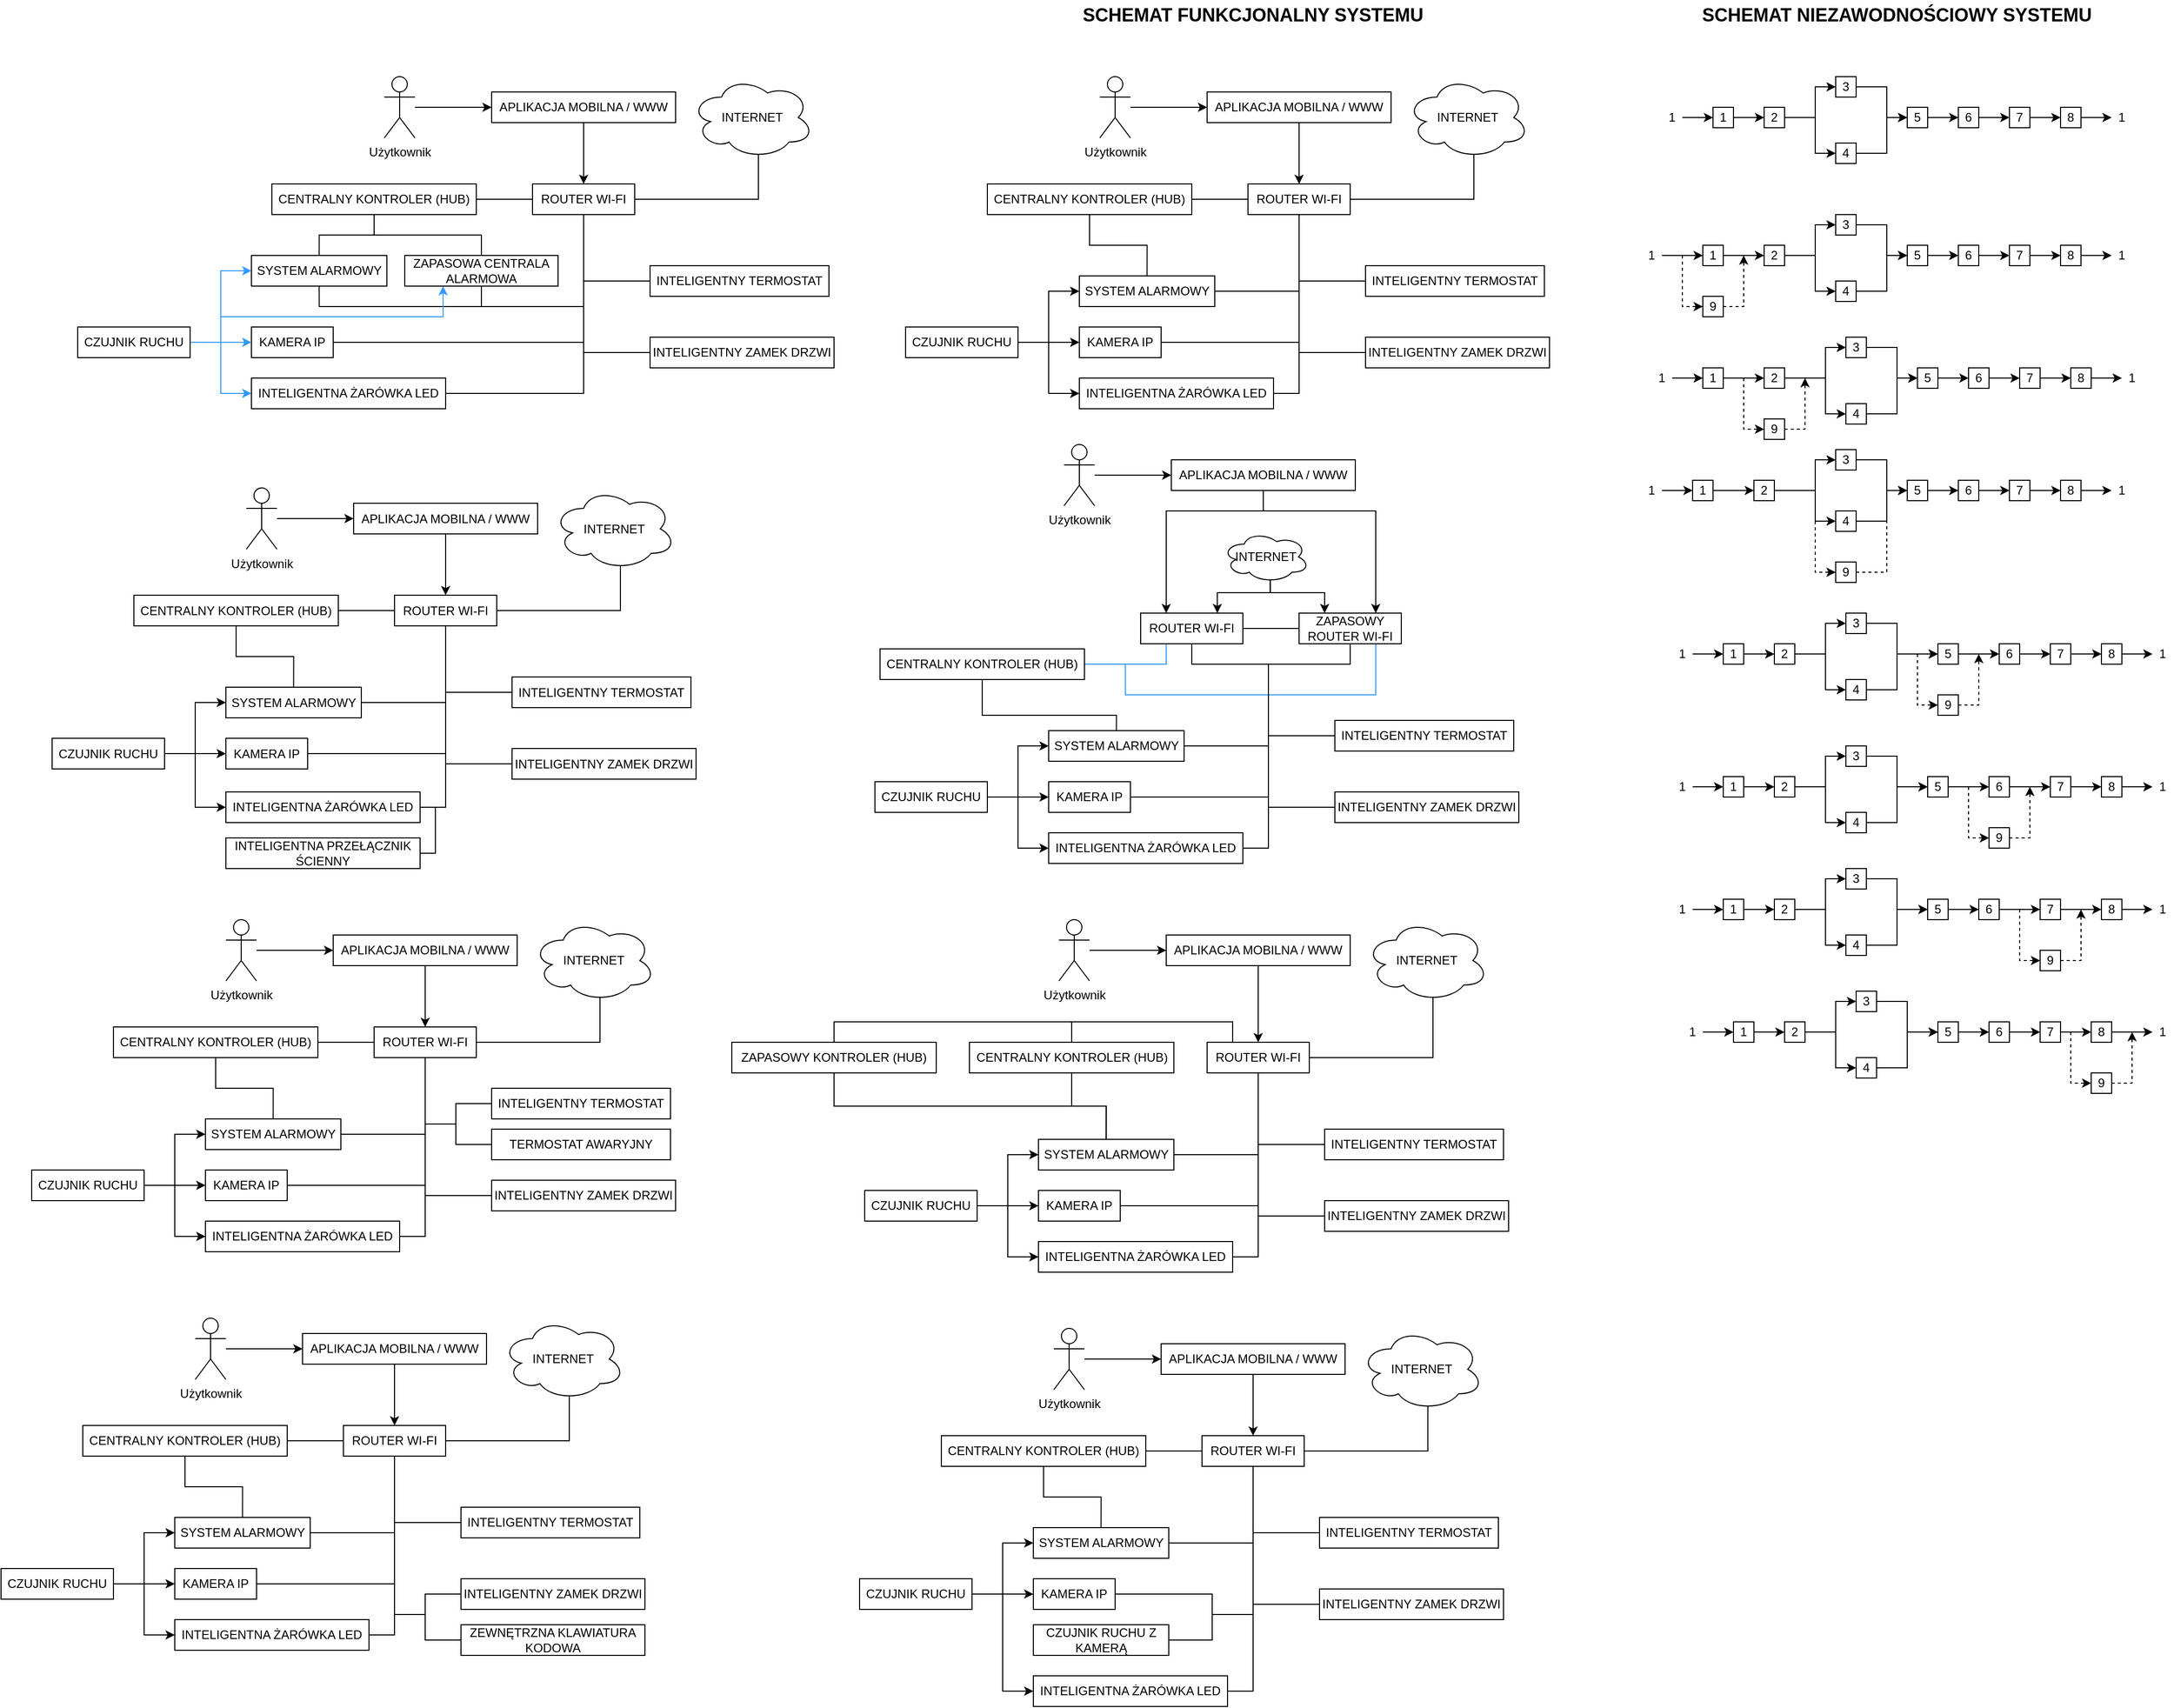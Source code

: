 <mxfile version="28.2.8">
  <diagram name="Page-1" id="LXGx91UN10P6GlVMGsaX">
    <mxGraphModel dx="3184" dy="1270" grid="1" gridSize="10" guides="1" tooltips="1" connect="1" arrows="1" fold="1" page="1" pageScale="1" pageWidth="827" pageHeight="1169" math="0" shadow="0">
      <root>
        <mxCell id="0" />
        <mxCell id="1" parent="0" />
        <mxCell id="x99MnezzHazOgLGOoJsA-1" style="edgeStyle=orthogonalEdgeStyle;rounded=0;orthogonalLoop=1;jettySize=auto;html=1;exitX=0.5;exitY=1;exitDx=0;exitDy=0;entryX=0.5;entryY=0;entryDx=0;entryDy=0;" parent="1" source="x99MnezzHazOgLGOoJsA-2" target="x99MnezzHazOgLGOoJsA-14" edge="1">
          <mxGeometry relative="1" as="geometry" />
        </mxCell>
        <mxCell id="x99MnezzHazOgLGOoJsA-2" value="&lt;div&gt;APLIKACJA MOBILNA / WWW&lt;/div&gt;" style="rounded=0;whiteSpace=wrap;html=1;" parent="1" vertex="1">
          <mxGeometry x="595" y="210" width="180" height="30" as="geometry" />
        </mxCell>
        <mxCell id="x99MnezzHazOgLGOoJsA-3" style="edgeStyle=orthogonalEdgeStyle;rounded=0;orthogonalLoop=1;jettySize=auto;html=1;exitX=0.5;exitY=1;exitDx=0;exitDy=0;entryX=0.5;entryY=0;entryDx=0;entryDy=0;endArrow=none;endFill=0;" parent="1" source="x99MnezzHazOgLGOoJsA-4" target="x99MnezzHazOgLGOoJsA-6" edge="1">
          <mxGeometry relative="1" as="geometry" />
        </mxCell>
        <mxCell id="x99MnezzHazOgLGOoJsA-4" value="&lt;div&gt;CENTRALNY KONTROLER (HUB)&lt;/div&gt;" style="rounded=0;whiteSpace=wrap;html=1;" parent="1" vertex="1">
          <mxGeometry x="380" y="300" width="200" height="30" as="geometry" />
        </mxCell>
        <mxCell id="x99MnezzHazOgLGOoJsA-5" value="&lt;div&gt;INTELIGENTNY TERMOSTAT&lt;/div&gt;" style="rounded=0;whiteSpace=wrap;html=1;" parent="1" vertex="1">
          <mxGeometry x="750" y="380" width="175" height="30" as="geometry" />
        </mxCell>
        <mxCell id="x99MnezzHazOgLGOoJsA-6" value="&lt;div&gt;SYSTEM ALARMOWY&lt;/div&gt;" style="rounded=0;whiteSpace=wrap;html=1;" parent="1" vertex="1">
          <mxGeometry x="470" y="390" width="132.5" height="30" as="geometry" />
        </mxCell>
        <mxCell id="x99MnezzHazOgLGOoJsA-7" value="&lt;div&gt;KAMERA IP&lt;/div&gt;" style="rounded=0;whiteSpace=wrap;html=1;" parent="1" vertex="1">
          <mxGeometry x="470" y="440" width="80" height="30" as="geometry" />
        </mxCell>
        <mxCell id="x99MnezzHazOgLGOoJsA-8" style="edgeStyle=orthogonalEdgeStyle;rounded=0;orthogonalLoop=1;jettySize=auto;html=1;exitX=0.5;exitY=1;exitDx=0;exitDy=0;entryX=1;entryY=0.5;entryDx=0;entryDy=0;endArrow=none;endFill=0;" parent="1" source="x99MnezzHazOgLGOoJsA-14" target="x99MnezzHazOgLGOoJsA-7" edge="1">
          <mxGeometry relative="1" as="geometry" />
        </mxCell>
        <mxCell id="x99MnezzHazOgLGOoJsA-9" style="edgeStyle=orthogonalEdgeStyle;rounded=0;orthogonalLoop=1;jettySize=auto;html=1;exitX=0.5;exitY=1;exitDx=0;exitDy=0;entryX=1;entryY=0.5;entryDx=0;entryDy=0;endArrow=none;endFill=0;" parent="1" source="x99MnezzHazOgLGOoJsA-14" target="x99MnezzHazOgLGOoJsA-6" edge="1">
          <mxGeometry relative="1" as="geometry" />
        </mxCell>
        <mxCell id="x99MnezzHazOgLGOoJsA-10" style="edgeStyle=orthogonalEdgeStyle;rounded=0;orthogonalLoop=1;jettySize=auto;html=1;exitX=0.5;exitY=1;exitDx=0;exitDy=0;entryX=1;entryY=0.5;entryDx=0;entryDy=0;endArrow=none;endFill=0;" parent="1" source="x99MnezzHazOgLGOoJsA-14" target="x99MnezzHazOgLGOoJsA-20" edge="1">
          <mxGeometry relative="1" as="geometry" />
        </mxCell>
        <mxCell id="x99MnezzHazOgLGOoJsA-11" style="edgeStyle=orthogonalEdgeStyle;rounded=0;orthogonalLoop=1;jettySize=auto;html=1;exitX=0.5;exitY=1;exitDx=0;exitDy=0;entryX=0;entryY=0.5;entryDx=0;entryDy=0;endArrow=none;endFill=0;" parent="1" source="x99MnezzHazOgLGOoJsA-14" target="x99MnezzHazOgLGOoJsA-5" edge="1">
          <mxGeometry relative="1" as="geometry" />
        </mxCell>
        <mxCell id="x99MnezzHazOgLGOoJsA-12" style="edgeStyle=orthogonalEdgeStyle;rounded=0;orthogonalLoop=1;jettySize=auto;html=1;exitX=0.5;exitY=1;exitDx=0;exitDy=0;entryX=0;entryY=0.5;entryDx=0;entryDy=0;endArrow=none;endFill=0;" parent="1" source="x99MnezzHazOgLGOoJsA-14" target="x99MnezzHazOgLGOoJsA-19" edge="1">
          <mxGeometry relative="1" as="geometry" />
        </mxCell>
        <mxCell id="x99MnezzHazOgLGOoJsA-13" style="edgeStyle=orthogonalEdgeStyle;rounded=0;orthogonalLoop=1;jettySize=auto;html=1;exitX=0;exitY=0.5;exitDx=0;exitDy=0;entryX=1;entryY=0.5;entryDx=0;entryDy=0;endArrow=none;endFill=0;" parent="1" source="x99MnezzHazOgLGOoJsA-14" target="x99MnezzHazOgLGOoJsA-4" edge="1">
          <mxGeometry relative="1" as="geometry" />
        </mxCell>
        <mxCell id="x99MnezzHazOgLGOoJsA-14" value="&lt;div&gt;ROUTER WI-FI&lt;/div&gt;" style="rounded=0;whiteSpace=wrap;html=1;" parent="1" vertex="1">
          <mxGeometry x="635" y="300" width="100" height="30" as="geometry" />
        </mxCell>
        <mxCell id="x99MnezzHazOgLGOoJsA-15" style="edgeStyle=orthogonalEdgeStyle;rounded=0;orthogonalLoop=1;jettySize=auto;html=1;exitX=1;exitY=0.5;exitDx=0;exitDy=0;entryX=0;entryY=0.5;entryDx=0;entryDy=0;" parent="1" source="x99MnezzHazOgLGOoJsA-18" target="x99MnezzHazOgLGOoJsA-7" edge="1">
          <mxGeometry relative="1" as="geometry" />
        </mxCell>
        <mxCell id="x99MnezzHazOgLGOoJsA-16" style="edgeStyle=orthogonalEdgeStyle;rounded=0;orthogonalLoop=1;jettySize=auto;html=1;exitX=1;exitY=0.5;exitDx=0;exitDy=0;entryX=0;entryY=0.5;entryDx=0;entryDy=0;" parent="1" source="x99MnezzHazOgLGOoJsA-18" target="x99MnezzHazOgLGOoJsA-6" edge="1">
          <mxGeometry relative="1" as="geometry" />
        </mxCell>
        <mxCell id="x99MnezzHazOgLGOoJsA-17" style="edgeStyle=orthogonalEdgeStyle;rounded=0;orthogonalLoop=1;jettySize=auto;html=1;exitX=1;exitY=0.5;exitDx=0;exitDy=0;entryX=0;entryY=0.5;entryDx=0;entryDy=0;" parent="1" source="x99MnezzHazOgLGOoJsA-18" target="x99MnezzHazOgLGOoJsA-20" edge="1">
          <mxGeometry relative="1" as="geometry" />
        </mxCell>
        <mxCell id="x99MnezzHazOgLGOoJsA-18" value="&lt;div&gt;CZUJNIK RUCHU&lt;/div&gt;" style="rounded=0;whiteSpace=wrap;html=1;" parent="1" vertex="1">
          <mxGeometry x="300" y="440" width="110" height="30" as="geometry" />
        </mxCell>
        <mxCell id="x99MnezzHazOgLGOoJsA-19" value="&lt;div&gt;INTELIGENTNY ZAMEK DRZWI&lt;/div&gt;" style="rounded=0;whiteSpace=wrap;html=1;" parent="1" vertex="1">
          <mxGeometry x="750" y="450" width="180" height="30" as="geometry" />
        </mxCell>
        <mxCell id="x99MnezzHazOgLGOoJsA-20" value="&lt;div&gt;INTELIGENTNA ŻARÓWKA LED&lt;/div&gt;" style="rounded=0;whiteSpace=wrap;html=1;" parent="1" vertex="1">
          <mxGeometry x="470" y="490" width="190" height="30" as="geometry" />
        </mxCell>
        <mxCell id="x99MnezzHazOgLGOoJsA-21" style="edgeStyle=orthogonalEdgeStyle;rounded=0;orthogonalLoop=1;jettySize=auto;html=1;entryX=0;entryY=0.5;entryDx=0;entryDy=0;" parent="1" source="x99MnezzHazOgLGOoJsA-22" target="x99MnezzHazOgLGOoJsA-2" edge="1">
          <mxGeometry relative="1" as="geometry" />
        </mxCell>
        <mxCell id="x99MnezzHazOgLGOoJsA-22" value="&lt;div&gt;Użytkownik&lt;/div&gt;" style="shape=umlActor;verticalLabelPosition=bottom;verticalAlign=top;html=1;outlineConnect=0;" parent="1" vertex="1">
          <mxGeometry x="490" y="195" width="30" height="60" as="geometry" />
        </mxCell>
        <mxCell id="x99MnezzHazOgLGOoJsA-23" value="INTERNET" style="ellipse;shape=cloud;whiteSpace=wrap;html=1;" parent="1" vertex="1">
          <mxGeometry x="790" y="195" width="120" height="80" as="geometry" />
        </mxCell>
        <mxCell id="x99MnezzHazOgLGOoJsA-24" style="edgeStyle=orthogonalEdgeStyle;rounded=0;orthogonalLoop=1;jettySize=auto;html=1;exitX=1;exitY=0.5;exitDx=0;exitDy=0;entryX=0.55;entryY=0.95;entryDx=0;entryDy=0;entryPerimeter=0;endArrow=none;endFill=0;" parent="1" source="x99MnezzHazOgLGOoJsA-14" target="x99MnezzHazOgLGOoJsA-23" edge="1">
          <mxGeometry relative="1" as="geometry" />
        </mxCell>
        <mxCell id="x99MnezzHazOgLGOoJsA-25" value="&lt;font style=&quot;font-size: 18px;&quot;&gt;&lt;b&gt;SCHEMAT FUNKCJONALNY SYSTEMU&lt;/b&gt;&lt;/font&gt;" style="text;html=1;whiteSpace=wrap;strokeColor=none;fillColor=none;align=center;verticalAlign=middle;rounded=0;" parent="1" vertex="1">
          <mxGeometry x="460" y="120" width="360" height="30" as="geometry" />
        </mxCell>
        <mxCell id="x99MnezzHazOgLGOoJsA-26" value="&lt;font style=&quot;font-size: 18px;&quot;&gt;&lt;b&gt;SCHEMAT NIEZAWODNOŚCIOWY SYSTEMU&lt;/b&gt;&lt;/font&gt;" style="text;html=1;whiteSpace=wrap;strokeColor=none;fillColor=none;align=center;verticalAlign=middle;rounded=0;" parent="1" vertex="1">
          <mxGeometry x="1060" y="120" width="420" height="30" as="geometry" />
        </mxCell>
        <mxCell id="x99MnezzHazOgLGOoJsA-82" style="edgeStyle=orthogonalEdgeStyle;rounded=0;orthogonalLoop=1;jettySize=auto;html=1;exitX=1;exitY=0.5;exitDx=0;exitDy=0;entryX=0;entryY=0.5;entryDx=0;entryDy=0;" parent="1" source="x99MnezzHazOgLGOoJsA-72" target="x99MnezzHazOgLGOoJsA-73" edge="1">
          <mxGeometry relative="1" as="geometry" />
        </mxCell>
        <mxCell id="x99MnezzHazOgLGOoJsA-72" value="1" style="rounded=0;whiteSpace=wrap;html=1;strokeColor=none;fillColor=default;" parent="1" vertex="1">
          <mxGeometry x="1040" y="225" width="20" height="20" as="geometry" />
        </mxCell>
        <mxCell id="x99MnezzHazOgLGOoJsA-83" style="edgeStyle=orthogonalEdgeStyle;rounded=0;orthogonalLoop=1;jettySize=auto;html=1;exitX=1;exitY=0.5;exitDx=0;exitDy=0;entryX=0;entryY=0.5;entryDx=0;entryDy=0;" parent="1" source="x99MnezzHazOgLGOoJsA-73" target="x99MnezzHazOgLGOoJsA-74" edge="1">
          <mxGeometry relative="1" as="geometry" />
        </mxCell>
        <mxCell id="x99MnezzHazOgLGOoJsA-73" value="1" style="rounded=0;whiteSpace=wrap;html=1;" parent="1" vertex="1">
          <mxGeometry x="1090" y="225" width="20" height="20" as="geometry" />
        </mxCell>
        <mxCell id="x99MnezzHazOgLGOoJsA-74" value="2" style="rounded=0;whiteSpace=wrap;html=1;" parent="1" vertex="1">
          <mxGeometry x="1140" y="225" width="20" height="20" as="geometry" />
        </mxCell>
        <mxCell id="x99MnezzHazOgLGOoJsA-85" style="edgeStyle=orthogonalEdgeStyle;rounded=0;orthogonalLoop=1;jettySize=auto;html=1;exitX=1;exitY=0.5;exitDx=0;exitDy=0;entryX=0;entryY=0.5;entryDx=0;entryDy=0;" parent="1" source="x99MnezzHazOgLGOoJsA-74" target="x99MnezzHazOgLGOoJsA-76" edge="1">
          <mxGeometry relative="1" as="geometry">
            <mxPoint x="1210" y="235" as="sourcePoint" />
            <Array as="points">
              <mxPoint x="1190" y="235" />
              <mxPoint x="1190" y="205" />
            </Array>
          </mxGeometry>
        </mxCell>
        <mxCell id="x99MnezzHazOgLGOoJsA-86" style="edgeStyle=orthogonalEdgeStyle;rounded=0;orthogonalLoop=1;jettySize=auto;html=1;exitX=1;exitY=0.5;exitDx=0;exitDy=0;entryX=0;entryY=0.5;entryDx=0;entryDy=0;" parent="1" source="x99MnezzHazOgLGOoJsA-74" target="x99MnezzHazOgLGOoJsA-77" edge="1">
          <mxGeometry relative="1" as="geometry">
            <mxPoint x="1210" y="235" as="sourcePoint" />
            <Array as="points">
              <mxPoint x="1190" y="235" />
              <mxPoint x="1190" y="270" />
            </Array>
          </mxGeometry>
        </mxCell>
        <mxCell id="x99MnezzHazOgLGOoJsA-87" style="edgeStyle=orthogonalEdgeStyle;rounded=0;orthogonalLoop=1;jettySize=auto;html=1;exitX=1;exitY=0.5;exitDx=0;exitDy=0;entryX=0;entryY=0.5;entryDx=0;entryDy=0;" parent="1" source="x99MnezzHazOgLGOoJsA-76" target="x99MnezzHazOgLGOoJsA-78" edge="1">
          <mxGeometry relative="1" as="geometry">
            <Array as="points">
              <mxPoint x="1260" y="205" />
              <mxPoint x="1260" y="235" />
            </Array>
          </mxGeometry>
        </mxCell>
        <mxCell id="x99MnezzHazOgLGOoJsA-76" value="3" style="rounded=0;whiteSpace=wrap;html=1;" parent="1" vertex="1">
          <mxGeometry x="1210" y="195" width="20" height="20" as="geometry" />
        </mxCell>
        <mxCell id="x99MnezzHazOgLGOoJsA-88" style="edgeStyle=orthogonalEdgeStyle;rounded=0;orthogonalLoop=1;jettySize=auto;html=1;exitX=1;exitY=0.5;exitDx=0;exitDy=0;" parent="1" source="x99MnezzHazOgLGOoJsA-77" edge="1">
          <mxGeometry relative="1" as="geometry">
            <mxPoint x="1280" y="235" as="targetPoint" />
            <Array as="points">
              <mxPoint x="1260" y="270" />
              <mxPoint x="1260" y="235" />
            </Array>
          </mxGeometry>
        </mxCell>
        <mxCell id="x99MnezzHazOgLGOoJsA-77" value="4" style="rounded=0;whiteSpace=wrap;html=1;" parent="1" vertex="1">
          <mxGeometry x="1210" y="260" width="20" height="20" as="geometry" />
        </mxCell>
        <mxCell id="x99MnezzHazOgLGOoJsA-89" style="edgeStyle=orthogonalEdgeStyle;rounded=0;orthogonalLoop=1;jettySize=auto;html=1;exitX=1;exitY=0.5;exitDx=0;exitDy=0;entryX=0;entryY=0.5;entryDx=0;entryDy=0;" parent="1" source="x99MnezzHazOgLGOoJsA-78" target="x99MnezzHazOgLGOoJsA-79" edge="1">
          <mxGeometry relative="1" as="geometry" />
        </mxCell>
        <mxCell id="x99MnezzHazOgLGOoJsA-78" value="5" style="rounded=0;whiteSpace=wrap;html=1;" parent="1" vertex="1">
          <mxGeometry x="1280" y="225" width="20" height="20" as="geometry" />
        </mxCell>
        <mxCell id="x99MnezzHazOgLGOoJsA-90" style="edgeStyle=orthogonalEdgeStyle;rounded=0;orthogonalLoop=1;jettySize=auto;html=1;exitX=1;exitY=0.5;exitDx=0;exitDy=0;entryX=0;entryY=0.5;entryDx=0;entryDy=0;" parent="1" source="x99MnezzHazOgLGOoJsA-79" target="x99MnezzHazOgLGOoJsA-80" edge="1">
          <mxGeometry relative="1" as="geometry" />
        </mxCell>
        <mxCell id="x99MnezzHazOgLGOoJsA-79" value="6" style="rounded=0;whiteSpace=wrap;html=1;" parent="1" vertex="1">
          <mxGeometry x="1330" y="225" width="20" height="20" as="geometry" />
        </mxCell>
        <mxCell id="x99MnezzHazOgLGOoJsA-91" style="edgeStyle=orthogonalEdgeStyle;rounded=0;orthogonalLoop=1;jettySize=auto;html=1;exitX=1;exitY=0.5;exitDx=0;exitDy=0;entryX=0;entryY=0.5;entryDx=0;entryDy=0;" parent="1" source="x99MnezzHazOgLGOoJsA-80" target="x99MnezzHazOgLGOoJsA-93" edge="1">
          <mxGeometry relative="1" as="geometry">
            <mxPoint x="1430" y="235" as="targetPoint" />
          </mxGeometry>
        </mxCell>
        <mxCell id="x99MnezzHazOgLGOoJsA-80" value="7" style="rounded=0;whiteSpace=wrap;html=1;" parent="1" vertex="1">
          <mxGeometry x="1380" y="225" width="20" height="20" as="geometry" />
        </mxCell>
        <mxCell id="x99MnezzHazOgLGOoJsA-92" value="1" style="rounded=0;whiteSpace=wrap;html=1;strokeColor=none;fillColor=default;" parent="1" vertex="1">
          <mxGeometry x="1480" y="225" width="20" height="20" as="geometry" />
        </mxCell>
        <mxCell id="x99MnezzHazOgLGOoJsA-95" style="edgeStyle=orthogonalEdgeStyle;rounded=0;orthogonalLoop=1;jettySize=auto;html=1;exitX=1;exitY=0.5;exitDx=0;exitDy=0;entryX=0;entryY=0.5;entryDx=0;entryDy=0;" parent="1" source="x99MnezzHazOgLGOoJsA-93" target="x99MnezzHazOgLGOoJsA-92" edge="1">
          <mxGeometry relative="1" as="geometry" />
        </mxCell>
        <mxCell id="x99MnezzHazOgLGOoJsA-93" value="8" style="rounded=0;whiteSpace=wrap;html=1;" parent="1" vertex="1">
          <mxGeometry x="1430" y="225" width="20" height="20" as="geometry" />
        </mxCell>
        <mxCell id="Rtv8AEi2oojKbHXFzOrV-1" style="edgeStyle=orthogonalEdgeStyle;rounded=0;orthogonalLoop=1;jettySize=auto;html=1;exitX=1;exitY=0.5;exitDx=0;exitDy=0;entryX=0;entryY=0.5;entryDx=0;entryDy=0;" parent="1" source="Rtv8AEi2oojKbHXFzOrV-2" target="Rtv8AEi2oojKbHXFzOrV-4" edge="1">
          <mxGeometry relative="1" as="geometry" />
        </mxCell>
        <mxCell id="Rtv8AEi2oojKbHXFzOrV-2" value="1" style="rounded=0;whiteSpace=wrap;html=1;strokeColor=none;fillColor=default;" parent="1" vertex="1">
          <mxGeometry x="1020" y="360" width="20" height="20" as="geometry" />
        </mxCell>
        <mxCell id="Rtv8AEi2oojKbHXFzOrV-3" style="edgeStyle=orthogonalEdgeStyle;rounded=0;orthogonalLoop=1;jettySize=auto;html=1;exitX=1;exitY=0.5;exitDx=0;exitDy=0;entryX=0;entryY=0.5;entryDx=0;entryDy=0;" parent="1" source="Rtv8AEi2oojKbHXFzOrV-4" target="Rtv8AEi2oojKbHXFzOrV-5" edge="1">
          <mxGeometry relative="1" as="geometry" />
        </mxCell>
        <mxCell id="Rtv8AEi2oojKbHXFzOrV-4" value="1" style="rounded=0;whiteSpace=wrap;html=1;" parent="1" vertex="1">
          <mxGeometry x="1080" y="360" width="20" height="20" as="geometry" />
        </mxCell>
        <mxCell id="Rtv8AEi2oojKbHXFzOrV-5" value="2" style="rounded=0;whiteSpace=wrap;html=1;" parent="1" vertex="1">
          <mxGeometry x="1140" y="360" width="20" height="20" as="geometry" />
        </mxCell>
        <mxCell id="Rtv8AEi2oojKbHXFzOrV-6" style="edgeStyle=orthogonalEdgeStyle;rounded=0;orthogonalLoop=1;jettySize=auto;html=1;exitX=1;exitY=0.5;exitDx=0;exitDy=0;entryX=0;entryY=0.5;entryDx=0;entryDy=0;" parent="1" source="Rtv8AEi2oojKbHXFzOrV-5" target="Rtv8AEi2oojKbHXFzOrV-9" edge="1">
          <mxGeometry relative="1" as="geometry">
            <mxPoint x="1210" y="370" as="sourcePoint" />
            <Array as="points">
              <mxPoint x="1190" y="370" />
              <mxPoint x="1190" y="340" />
            </Array>
          </mxGeometry>
        </mxCell>
        <mxCell id="Rtv8AEi2oojKbHXFzOrV-7" style="edgeStyle=orthogonalEdgeStyle;rounded=0;orthogonalLoop=1;jettySize=auto;html=1;exitX=1;exitY=0.5;exitDx=0;exitDy=0;entryX=0;entryY=0.5;entryDx=0;entryDy=0;" parent="1" source="Rtv8AEi2oojKbHXFzOrV-5" target="Rtv8AEi2oojKbHXFzOrV-11" edge="1">
          <mxGeometry relative="1" as="geometry">
            <mxPoint x="1210" y="370" as="sourcePoint" />
            <Array as="points">
              <mxPoint x="1190" y="370" />
              <mxPoint x="1190" y="405" />
            </Array>
          </mxGeometry>
        </mxCell>
        <mxCell id="Rtv8AEi2oojKbHXFzOrV-8" style="edgeStyle=orthogonalEdgeStyle;rounded=0;orthogonalLoop=1;jettySize=auto;html=1;exitX=1;exitY=0.5;exitDx=0;exitDy=0;entryX=0;entryY=0.5;entryDx=0;entryDy=0;" parent="1" source="Rtv8AEi2oojKbHXFzOrV-9" target="Rtv8AEi2oojKbHXFzOrV-13" edge="1">
          <mxGeometry relative="1" as="geometry">
            <Array as="points">
              <mxPoint x="1260" y="340" />
              <mxPoint x="1260" y="370" />
            </Array>
          </mxGeometry>
        </mxCell>
        <mxCell id="Rtv8AEi2oojKbHXFzOrV-9" value="3" style="rounded=0;whiteSpace=wrap;html=1;" parent="1" vertex="1">
          <mxGeometry x="1210" y="330" width="20" height="20" as="geometry" />
        </mxCell>
        <mxCell id="Rtv8AEi2oojKbHXFzOrV-10" style="edgeStyle=orthogonalEdgeStyle;rounded=0;orthogonalLoop=1;jettySize=auto;html=1;exitX=1;exitY=0.5;exitDx=0;exitDy=0;" parent="1" source="Rtv8AEi2oojKbHXFzOrV-11" edge="1">
          <mxGeometry relative="1" as="geometry">
            <mxPoint x="1280" y="370" as="targetPoint" />
            <Array as="points">
              <mxPoint x="1260" y="405" />
              <mxPoint x="1260" y="370" />
            </Array>
          </mxGeometry>
        </mxCell>
        <mxCell id="Rtv8AEi2oojKbHXFzOrV-11" value="4" style="rounded=0;whiteSpace=wrap;html=1;" parent="1" vertex="1">
          <mxGeometry x="1210" y="395" width="20" height="20" as="geometry" />
        </mxCell>
        <mxCell id="Rtv8AEi2oojKbHXFzOrV-12" style="edgeStyle=orthogonalEdgeStyle;rounded=0;orthogonalLoop=1;jettySize=auto;html=1;exitX=1;exitY=0.5;exitDx=0;exitDy=0;entryX=0;entryY=0.5;entryDx=0;entryDy=0;" parent="1" source="Rtv8AEi2oojKbHXFzOrV-13" target="Rtv8AEi2oojKbHXFzOrV-15" edge="1">
          <mxGeometry relative="1" as="geometry" />
        </mxCell>
        <mxCell id="Rtv8AEi2oojKbHXFzOrV-13" value="5" style="rounded=0;whiteSpace=wrap;html=1;" parent="1" vertex="1">
          <mxGeometry x="1280" y="360" width="20" height="20" as="geometry" />
        </mxCell>
        <mxCell id="Rtv8AEi2oojKbHXFzOrV-14" style="edgeStyle=orthogonalEdgeStyle;rounded=0;orthogonalLoop=1;jettySize=auto;html=1;exitX=1;exitY=0.5;exitDx=0;exitDy=0;entryX=0;entryY=0.5;entryDx=0;entryDy=0;" parent="1" source="Rtv8AEi2oojKbHXFzOrV-15" target="Rtv8AEi2oojKbHXFzOrV-17" edge="1">
          <mxGeometry relative="1" as="geometry" />
        </mxCell>
        <mxCell id="Rtv8AEi2oojKbHXFzOrV-15" value="6" style="rounded=0;whiteSpace=wrap;html=1;" parent="1" vertex="1">
          <mxGeometry x="1330" y="360" width="20" height="20" as="geometry" />
        </mxCell>
        <mxCell id="Rtv8AEi2oojKbHXFzOrV-16" style="edgeStyle=orthogonalEdgeStyle;rounded=0;orthogonalLoop=1;jettySize=auto;html=1;exitX=1;exitY=0.5;exitDx=0;exitDy=0;entryX=0;entryY=0.5;entryDx=0;entryDy=0;" parent="1" source="Rtv8AEi2oojKbHXFzOrV-17" target="Rtv8AEi2oojKbHXFzOrV-20" edge="1">
          <mxGeometry relative="1" as="geometry">
            <mxPoint x="1430" y="370" as="targetPoint" />
          </mxGeometry>
        </mxCell>
        <mxCell id="Rtv8AEi2oojKbHXFzOrV-17" value="7" style="rounded=0;whiteSpace=wrap;html=1;" parent="1" vertex="1">
          <mxGeometry x="1380" y="360" width="20" height="20" as="geometry" />
        </mxCell>
        <mxCell id="Rtv8AEi2oojKbHXFzOrV-18" value="1" style="rounded=0;whiteSpace=wrap;html=1;strokeColor=none;fillColor=default;" parent="1" vertex="1">
          <mxGeometry x="1480" y="360" width="20" height="20" as="geometry" />
        </mxCell>
        <mxCell id="Rtv8AEi2oojKbHXFzOrV-19" style="edgeStyle=orthogonalEdgeStyle;rounded=0;orthogonalLoop=1;jettySize=auto;html=1;exitX=1;exitY=0.5;exitDx=0;exitDy=0;entryX=0;entryY=0.5;entryDx=0;entryDy=0;" parent="1" source="Rtv8AEi2oojKbHXFzOrV-20" target="Rtv8AEi2oojKbHXFzOrV-18" edge="1">
          <mxGeometry relative="1" as="geometry" />
        </mxCell>
        <mxCell id="Rtv8AEi2oojKbHXFzOrV-20" value="8" style="rounded=0;whiteSpace=wrap;html=1;" parent="1" vertex="1">
          <mxGeometry x="1430" y="360" width="20" height="20" as="geometry" />
        </mxCell>
        <mxCell id="Rtv8AEi2oojKbHXFzOrV-23" style="edgeStyle=orthogonalEdgeStyle;rounded=0;orthogonalLoop=1;jettySize=auto;html=1;exitX=0;exitY=0.5;exitDx=0;exitDy=0;entryX=0;entryY=0.5;entryDx=0;entryDy=0;strokeColor=default;dashed=1;" parent="1" target="Rtv8AEi2oojKbHXFzOrV-21" edge="1">
          <mxGeometry relative="1" as="geometry">
            <mxPoint x="1060" y="370" as="sourcePoint" />
            <Array as="points">
              <mxPoint x="1060" y="420" />
            </Array>
          </mxGeometry>
        </mxCell>
        <mxCell id="Rtv8AEi2oojKbHXFzOrV-24" style="edgeStyle=orthogonalEdgeStyle;rounded=0;orthogonalLoop=1;jettySize=auto;html=1;exitX=1;exitY=0.5;exitDx=0;exitDy=0;dashed=1;" parent="1" source="Rtv8AEi2oojKbHXFzOrV-21" edge="1">
          <mxGeometry relative="1" as="geometry">
            <mxPoint x="1120" y="370" as="targetPoint" />
            <Array as="points">
              <mxPoint x="1120" y="420" />
            </Array>
          </mxGeometry>
        </mxCell>
        <mxCell id="Rtv8AEi2oojKbHXFzOrV-21" value="9" style="rounded=0;whiteSpace=wrap;html=1;" parent="1" vertex="1">
          <mxGeometry x="1080" y="410" width="20" height="20" as="geometry" />
        </mxCell>
        <mxCell id="Rtv8AEi2oojKbHXFzOrV-48" style="edgeStyle=orthogonalEdgeStyle;rounded=0;orthogonalLoop=1;jettySize=auto;html=1;exitX=1;exitY=0.5;exitDx=0;exitDy=0;entryX=0;entryY=0.5;entryDx=0;entryDy=0;" parent="1" source="Rtv8AEi2oojKbHXFzOrV-49" target="Rtv8AEi2oojKbHXFzOrV-51" edge="1">
          <mxGeometry relative="1" as="geometry" />
        </mxCell>
        <mxCell id="Rtv8AEi2oojKbHXFzOrV-49" value="1" style="rounded=0;whiteSpace=wrap;html=1;strokeColor=none;fillColor=default;" parent="1" vertex="1">
          <mxGeometry x="1030" y="480" width="20" height="20" as="geometry" />
        </mxCell>
        <mxCell id="Rtv8AEi2oojKbHXFzOrV-50" style="edgeStyle=orthogonalEdgeStyle;rounded=0;orthogonalLoop=1;jettySize=auto;html=1;exitX=1;exitY=0.5;exitDx=0;exitDy=0;entryX=0;entryY=0.5;entryDx=0;entryDy=0;" parent="1" source="Rtv8AEi2oojKbHXFzOrV-51" target="Rtv8AEi2oojKbHXFzOrV-52" edge="1">
          <mxGeometry relative="1" as="geometry" />
        </mxCell>
        <mxCell id="Rtv8AEi2oojKbHXFzOrV-51" value="1" style="rounded=0;whiteSpace=wrap;html=1;" parent="1" vertex="1">
          <mxGeometry x="1080" y="480" width="20" height="20" as="geometry" />
        </mxCell>
        <mxCell id="Rtv8AEi2oojKbHXFzOrV-52" value="2" style="rounded=0;whiteSpace=wrap;html=1;" parent="1" vertex="1">
          <mxGeometry x="1140" y="480" width="20" height="20" as="geometry" />
        </mxCell>
        <mxCell id="Rtv8AEi2oojKbHXFzOrV-53" style="edgeStyle=orthogonalEdgeStyle;rounded=0;orthogonalLoop=1;jettySize=auto;html=1;exitX=1;exitY=0.5;exitDx=0;exitDy=0;entryX=0;entryY=0.5;entryDx=0;entryDy=0;" parent="1" source="Rtv8AEi2oojKbHXFzOrV-52" target="Rtv8AEi2oojKbHXFzOrV-56" edge="1">
          <mxGeometry relative="1" as="geometry">
            <mxPoint x="1210" y="490" as="sourcePoint" />
            <Array as="points">
              <mxPoint x="1200" y="490" />
              <mxPoint x="1200" y="460" />
            </Array>
          </mxGeometry>
        </mxCell>
        <mxCell id="Rtv8AEi2oojKbHXFzOrV-54" style="edgeStyle=orthogonalEdgeStyle;rounded=0;orthogonalLoop=1;jettySize=auto;html=1;exitX=1;exitY=0.5;exitDx=0;exitDy=0;entryX=0;entryY=0.5;entryDx=0;entryDy=0;" parent="1" source="Rtv8AEi2oojKbHXFzOrV-52" target="Rtv8AEi2oojKbHXFzOrV-58" edge="1">
          <mxGeometry relative="1" as="geometry">
            <mxPoint x="1210" y="490" as="sourcePoint" />
            <Array as="points">
              <mxPoint x="1200" y="490" />
              <mxPoint x="1200" y="525" />
            </Array>
          </mxGeometry>
        </mxCell>
        <mxCell id="Rtv8AEi2oojKbHXFzOrV-55" style="edgeStyle=orthogonalEdgeStyle;rounded=0;orthogonalLoop=1;jettySize=auto;html=1;exitX=1;exitY=0.5;exitDx=0;exitDy=0;entryX=0;entryY=0.5;entryDx=0;entryDy=0;" parent="1" source="Rtv8AEi2oojKbHXFzOrV-56" target="Rtv8AEi2oojKbHXFzOrV-60" edge="1">
          <mxGeometry relative="1" as="geometry">
            <Array as="points">
              <mxPoint x="1270" y="460" />
              <mxPoint x="1270" y="490" />
            </Array>
          </mxGeometry>
        </mxCell>
        <mxCell id="Rtv8AEi2oojKbHXFzOrV-56" value="3" style="rounded=0;whiteSpace=wrap;html=1;" parent="1" vertex="1">
          <mxGeometry x="1220" y="450" width="20" height="20" as="geometry" />
        </mxCell>
        <mxCell id="Rtv8AEi2oojKbHXFzOrV-57" style="edgeStyle=orthogonalEdgeStyle;rounded=0;orthogonalLoop=1;jettySize=auto;html=1;exitX=1;exitY=0.5;exitDx=0;exitDy=0;" parent="1" source="Rtv8AEi2oojKbHXFzOrV-58" edge="1">
          <mxGeometry relative="1" as="geometry">
            <mxPoint x="1290" y="490" as="targetPoint" />
            <Array as="points">
              <mxPoint x="1270" y="525" />
              <mxPoint x="1270" y="490" />
            </Array>
          </mxGeometry>
        </mxCell>
        <mxCell id="Rtv8AEi2oojKbHXFzOrV-58" value="4" style="rounded=0;whiteSpace=wrap;html=1;" parent="1" vertex="1">
          <mxGeometry x="1220" y="515" width="20" height="20" as="geometry" />
        </mxCell>
        <mxCell id="Rtv8AEi2oojKbHXFzOrV-59" style="edgeStyle=orthogonalEdgeStyle;rounded=0;orthogonalLoop=1;jettySize=auto;html=1;exitX=1;exitY=0.5;exitDx=0;exitDy=0;entryX=0;entryY=0.5;entryDx=0;entryDy=0;" parent="1" source="Rtv8AEi2oojKbHXFzOrV-60" target="Rtv8AEi2oojKbHXFzOrV-62" edge="1">
          <mxGeometry relative="1" as="geometry" />
        </mxCell>
        <mxCell id="Rtv8AEi2oojKbHXFzOrV-60" value="5" style="rounded=0;whiteSpace=wrap;html=1;" parent="1" vertex="1">
          <mxGeometry x="1290" y="480" width="20" height="20" as="geometry" />
        </mxCell>
        <mxCell id="Rtv8AEi2oojKbHXFzOrV-61" style="edgeStyle=orthogonalEdgeStyle;rounded=0;orthogonalLoop=1;jettySize=auto;html=1;exitX=1;exitY=0.5;exitDx=0;exitDy=0;entryX=0;entryY=0.5;entryDx=0;entryDy=0;" parent="1" source="Rtv8AEi2oojKbHXFzOrV-62" target="Rtv8AEi2oojKbHXFzOrV-64" edge="1">
          <mxGeometry relative="1" as="geometry" />
        </mxCell>
        <mxCell id="Rtv8AEi2oojKbHXFzOrV-62" value="6" style="rounded=0;whiteSpace=wrap;html=1;" parent="1" vertex="1">
          <mxGeometry x="1340" y="480" width="20" height="20" as="geometry" />
        </mxCell>
        <mxCell id="Rtv8AEi2oojKbHXFzOrV-63" style="edgeStyle=orthogonalEdgeStyle;rounded=0;orthogonalLoop=1;jettySize=auto;html=1;exitX=1;exitY=0.5;exitDx=0;exitDy=0;entryX=0;entryY=0.5;entryDx=0;entryDy=0;" parent="1" source="Rtv8AEi2oojKbHXFzOrV-64" target="Rtv8AEi2oojKbHXFzOrV-67" edge="1">
          <mxGeometry relative="1" as="geometry">
            <mxPoint x="1440" y="490" as="targetPoint" />
          </mxGeometry>
        </mxCell>
        <mxCell id="Rtv8AEi2oojKbHXFzOrV-64" value="7" style="rounded=0;whiteSpace=wrap;html=1;" parent="1" vertex="1">
          <mxGeometry x="1390" y="480" width="20" height="20" as="geometry" />
        </mxCell>
        <mxCell id="Rtv8AEi2oojKbHXFzOrV-65" value="1" style="rounded=0;whiteSpace=wrap;html=1;strokeColor=none;fillColor=default;" parent="1" vertex="1">
          <mxGeometry x="1490" y="480" width="20" height="20" as="geometry" />
        </mxCell>
        <mxCell id="Rtv8AEi2oojKbHXFzOrV-66" style="edgeStyle=orthogonalEdgeStyle;rounded=0;orthogonalLoop=1;jettySize=auto;html=1;exitX=1;exitY=0.5;exitDx=0;exitDy=0;entryX=0;entryY=0.5;entryDx=0;entryDy=0;" parent="1" source="Rtv8AEi2oojKbHXFzOrV-67" target="Rtv8AEi2oojKbHXFzOrV-65" edge="1">
          <mxGeometry relative="1" as="geometry" />
        </mxCell>
        <mxCell id="Rtv8AEi2oojKbHXFzOrV-67" value="8" style="rounded=0;whiteSpace=wrap;html=1;" parent="1" vertex="1">
          <mxGeometry x="1440" y="480" width="20" height="20" as="geometry" />
        </mxCell>
        <mxCell id="Rtv8AEi2oojKbHXFzOrV-68" style="edgeStyle=orthogonalEdgeStyle;rounded=0;orthogonalLoop=1;jettySize=auto;html=1;exitX=0;exitY=0.5;exitDx=0;exitDy=0;entryX=0;entryY=0.5;entryDx=0;entryDy=0;strokeColor=default;dashed=1;" parent="1" target="Rtv8AEi2oojKbHXFzOrV-70" edge="1">
          <mxGeometry relative="1" as="geometry">
            <mxPoint x="1120" y="490" as="sourcePoint" />
            <Array as="points">
              <mxPoint x="1120" y="540" />
            </Array>
          </mxGeometry>
        </mxCell>
        <mxCell id="Rtv8AEi2oojKbHXFzOrV-69" style="edgeStyle=orthogonalEdgeStyle;rounded=0;orthogonalLoop=1;jettySize=auto;html=1;exitX=1;exitY=0.5;exitDx=0;exitDy=0;dashed=1;" parent="1" source="Rtv8AEi2oojKbHXFzOrV-70" edge="1">
          <mxGeometry relative="1" as="geometry">
            <mxPoint x="1180" y="490" as="targetPoint" />
            <Array as="points">
              <mxPoint x="1180" y="540" />
            </Array>
          </mxGeometry>
        </mxCell>
        <mxCell id="Rtv8AEi2oojKbHXFzOrV-70" value="9" style="rounded=0;whiteSpace=wrap;html=1;" parent="1" vertex="1">
          <mxGeometry x="1140" y="530" width="20" height="20" as="geometry" />
        </mxCell>
        <mxCell id="Rtv8AEi2oojKbHXFzOrV-71" style="edgeStyle=orthogonalEdgeStyle;rounded=0;orthogonalLoop=1;jettySize=auto;html=1;exitX=1;exitY=0.5;exitDx=0;exitDy=0;entryX=0;entryY=0.5;entryDx=0;entryDy=0;" parent="1" source="Rtv8AEi2oojKbHXFzOrV-72" target="Rtv8AEi2oojKbHXFzOrV-74" edge="1">
          <mxGeometry relative="1" as="geometry" />
        </mxCell>
        <mxCell id="Rtv8AEi2oojKbHXFzOrV-72" value="1" style="rounded=0;whiteSpace=wrap;html=1;strokeColor=none;fillColor=default;" parent="1" vertex="1">
          <mxGeometry x="1020" y="590" width="20" height="20" as="geometry" />
        </mxCell>
        <mxCell id="Rtv8AEi2oojKbHXFzOrV-73" style="edgeStyle=orthogonalEdgeStyle;rounded=0;orthogonalLoop=1;jettySize=auto;html=1;exitX=1;exitY=0.5;exitDx=0;exitDy=0;entryX=0;entryY=0.5;entryDx=0;entryDy=0;" parent="1" source="Rtv8AEi2oojKbHXFzOrV-74" target="Rtv8AEi2oojKbHXFzOrV-75" edge="1">
          <mxGeometry relative="1" as="geometry" />
        </mxCell>
        <mxCell id="Rtv8AEi2oojKbHXFzOrV-74" value="1" style="rounded=0;whiteSpace=wrap;html=1;" parent="1" vertex="1">
          <mxGeometry x="1070" y="590" width="20" height="20" as="geometry" />
        </mxCell>
        <mxCell id="Rtv8AEi2oojKbHXFzOrV-75" value="2" style="rounded=0;whiteSpace=wrap;html=1;" parent="1" vertex="1">
          <mxGeometry x="1130" y="590" width="20" height="20" as="geometry" />
        </mxCell>
        <mxCell id="Rtv8AEi2oojKbHXFzOrV-76" style="edgeStyle=orthogonalEdgeStyle;rounded=0;orthogonalLoop=1;jettySize=auto;html=1;exitX=1;exitY=0.5;exitDx=0;exitDy=0;entryX=0;entryY=0.5;entryDx=0;entryDy=0;" parent="1" source="Rtv8AEi2oojKbHXFzOrV-75" target="Rtv8AEi2oojKbHXFzOrV-79" edge="1">
          <mxGeometry relative="1" as="geometry">
            <mxPoint x="1200" y="600" as="sourcePoint" />
            <Array as="points">
              <mxPoint x="1190" y="600" />
              <mxPoint x="1190" y="570" />
            </Array>
          </mxGeometry>
        </mxCell>
        <mxCell id="Rtv8AEi2oojKbHXFzOrV-77" style="edgeStyle=orthogonalEdgeStyle;rounded=0;orthogonalLoop=1;jettySize=auto;html=1;exitX=1;exitY=0.5;exitDx=0;exitDy=0;entryX=0;entryY=0.5;entryDx=0;entryDy=0;" parent="1" source="Rtv8AEi2oojKbHXFzOrV-75" target="Rtv8AEi2oojKbHXFzOrV-81" edge="1">
          <mxGeometry relative="1" as="geometry">
            <mxPoint x="1200" y="600" as="sourcePoint" />
            <Array as="points">
              <mxPoint x="1190" y="600" />
              <mxPoint x="1190" y="630" />
            </Array>
          </mxGeometry>
        </mxCell>
        <mxCell id="Rtv8AEi2oojKbHXFzOrV-78" style="edgeStyle=orthogonalEdgeStyle;rounded=0;orthogonalLoop=1;jettySize=auto;html=1;exitX=1;exitY=0.5;exitDx=0;exitDy=0;entryX=0;entryY=0.5;entryDx=0;entryDy=0;" parent="1" source="Rtv8AEi2oojKbHXFzOrV-79" target="Rtv8AEi2oojKbHXFzOrV-83" edge="1">
          <mxGeometry relative="1" as="geometry">
            <Array as="points">
              <mxPoint x="1260" y="570" />
              <mxPoint x="1260" y="600" />
            </Array>
          </mxGeometry>
        </mxCell>
        <mxCell id="Rtv8AEi2oojKbHXFzOrV-79" value="3" style="rounded=0;whiteSpace=wrap;html=1;" parent="1" vertex="1">
          <mxGeometry x="1210" y="560" width="20" height="20" as="geometry" />
        </mxCell>
        <mxCell id="Rtv8AEi2oojKbHXFzOrV-80" style="edgeStyle=orthogonalEdgeStyle;rounded=0;orthogonalLoop=1;jettySize=auto;html=1;exitX=1;exitY=0.5;exitDx=0;exitDy=0;" parent="1" source="Rtv8AEi2oojKbHXFzOrV-81" edge="1">
          <mxGeometry relative="1" as="geometry">
            <mxPoint x="1280" y="600" as="targetPoint" />
            <Array as="points">
              <mxPoint x="1260" y="630" />
              <mxPoint x="1260" y="600" />
            </Array>
          </mxGeometry>
        </mxCell>
        <mxCell id="Rtv8AEi2oojKbHXFzOrV-81" value="4" style="rounded=0;whiteSpace=wrap;html=1;" parent="1" vertex="1">
          <mxGeometry x="1210" y="620" width="20" height="20" as="geometry" />
        </mxCell>
        <mxCell id="Rtv8AEi2oojKbHXFzOrV-82" style="edgeStyle=orthogonalEdgeStyle;rounded=0;orthogonalLoop=1;jettySize=auto;html=1;exitX=1;exitY=0.5;exitDx=0;exitDy=0;entryX=0;entryY=0.5;entryDx=0;entryDy=0;" parent="1" source="Rtv8AEi2oojKbHXFzOrV-83" target="Rtv8AEi2oojKbHXFzOrV-85" edge="1">
          <mxGeometry relative="1" as="geometry" />
        </mxCell>
        <mxCell id="Rtv8AEi2oojKbHXFzOrV-83" value="5" style="rounded=0;whiteSpace=wrap;html=1;" parent="1" vertex="1">
          <mxGeometry x="1280" y="590" width="20" height="20" as="geometry" />
        </mxCell>
        <mxCell id="Rtv8AEi2oojKbHXFzOrV-84" style="edgeStyle=orthogonalEdgeStyle;rounded=0;orthogonalLoop=1;jettySize=auto;html=1;exitX=1;exitY=0.5;exitDx=0;exitDy=0;entryX=0;entryY=0.5;entryDx=0;entryDy=0;" parent="1" source="Rtv8AEi2oojKbHXFzOrV-85" target="Rtv8AEi2oojKbHXFzOrV-87" edge="1">
          <mxGeometry relative="1" as="geometry" />
        </mxCell>
        <mxCell id="Rtv8AEi2oojKbHXFzOrV-85" value="6" style="rounded=0;whiteSpace=wrap;html=1;" parent="1" vertex="1">
          <mxGeometry x="1330" y="590" width="20" height="20" as="geometry" />
        </mxCell>
        <mxCell id="Rtv8AEi2oojKbHXFzOrV-86" style="edgeStyle=orthogonalEdgeStyle;rounded=0;orthogonalLoop=1;jettySize=auto;html=1;exitX=1;exitY=0.5;exitDx=0;exitDy=0;entryX=0;entryY=0.5;entryDx=0;entryDy=0;" parent="1" source="Rtv8AEi2oojKbHXFzOrV-87" target="Rtv8AEi2oojKbHXFzOrV-90" edge="1">
          <mxGeometry relative="1" as="geometry">
            <mxPoint x="1430" y="600" as="targetPoint" />
          </mxGeometry>
        </mxCell>
        <mxCell id="Rtv8AEi2oojKbHXFzOrV-87" value="7" style="rounded=0;whiteSpace=wrap;html=1;" parent="1" vertex="1">
          <mxGeometry x="1380" y="590" width="20" height="20" as="geometry" />
        </mxCell>
        <mxCell id="Rtv8AEi2oojKbHXFzOrV-88" value="1" style="rounded=0;whiteSpace=wrap;html=1;strokeColor=none;fillColor=default;" parent="1" vertex="1">
          <mxGeometry x="1480" y="590" width="20" height="20" as="geometry" />
        </mxCell>
        <mxCell id="Rtv8AEi2oojKbHXFzOrV-89" style="edgeStyle=orthogonalEdgeStyle;rounded=0;orthogonalLoop=1;jettySize=auto;html=1;exitX=1;exitY=0.5;exitDx=0;exitDy=0;entryX=0;entryY=0.5;entryDx=0;entryDy=0;" parent="1" source="Rtv8AEi2oojKbHXFzOrV-90" target="Rtv8AEi2oojKbHXFzOrV-88" edge="1">
          <mxGeometry relative="1" as="geometry" />
        </mxCell>
        <mxCell id="Rtv8AEi2oojKbHXFzOrV-90" value="8" style="rounded=0;whiteSpace=wrap;html=1;" parent="1" vertex="1">
          <mxGeometry x="1430" y="590" width="20" height="20" as="geometry" />
        </mxCell>
        <mxCell id="Rtv8AEi2oojKbHXFzOrV-91" style="edgeStyle=orthogonalEdgeStyle;rounded=0;orthogonalLoop=1;jettySize=auto;html=1;entryX=0;entryY=0.5;entryDx=0;entryDy=0;strokeColor=default;dashed=1;" parent="1" target="Rtv8AEi2oojKbHXFzOrV-93" edge="1">
          <mxGeometry relative="1" as="geometry">
            <mxPoint x="1190" y="630" as="sourcePoint" />
            <Array as="points">
              <mxPoint x="1190" y="680" />
            </Array>
          </mxGeometry>
        </mxCell>
        <mxCell id="Rtv8AEi2oojKbHXFzOrV-92" style="edgeStyle=orthogonalEdgeStyle;rounded=0;orthogonalLoop=1;jettySize=auto;html=1;exitX=1;exitY=0.5;exitDx=0;exitDy=0;dashed=1;startArrow=none;startFill=0;endArrow=none;endFill=0;" parent="1" source="Rtv8AEi2oojKbHXFzOrV-93" edge="1">
          <mxGeometry relative="1" as="geometry">
            <mxPoint x="1260" y="630" as="targetPoint" />
            <Array as="points">
              <mxPoint x="1260" y="680" />
            </Array>
          </mxGeometry>
        </mxCell>
        <mxCell id="Rtv8AEi2oojKbHXFzOrV-93" value="9" style="rounded=0;whiteSpace=wrap;html=1;" parent="1" vertex="1">
          <mxGeometry x="1210" y="670" width="20" height="20" as="geometry" />
        </mxCell>
        <mxCell id="Rtv8AEi2oojKbHXFzOrV-94" style="edgeStyle=orthogonalEdgeStyle;rounded=0;orthogonalLoop=1;jettySize=auto;html=1;exitX=1;exitY=0.5;exitDx=0;exitDy=0;entryX=0;entryY=0.5;entryDx=0;entryDy=0;" parent="1" source="Rtv8AEi2oojKbHXFzOrV-95" target="Rtv8AEi2oojKbHXFzOrV-97" edge="1">
          <mxGeometry relative="1" as="geometry" />
        </mxCell>
        <mxCell id="Rtv8AEi2oojKbHXFzOrV-95" value="1" style="rounded=0;whiteSpace=wrap;html=1;strokeColor=none;fillColor=default;" parent="1" vertex="1">
          <mxGeometry x="1050" y="750" width="20" height="20" as="geometry" />
        </mxCell>
        <mxCell id="Rtv8AEi2oojKbHXFzOrV-96" style="edgeStyle=orthogonalEdgeStyle;rounded=0;orthogonalLoop=1;jettySize=auto;html=1;exitX=1;exitY=0.5;exitDx=0;exitDy=0;entryX=0;entryY=0.5;entryDx=0;entryDy=0;" parent="1" source="Rtv8AEi2oojKbHXFzOrV-97" target="Rtv8AEi2oojKbHXFzOrV-98" edge="1">
          <mxGeometry relative="1" as="geometry" />
        </mxCell>
        <mxCell id="Rtv8AEi2oojKbHXFzOrV-97" value="1" style="rounded=0;whiteSpace=wrap;html=1;" parent="1" vertex="1">
          <mxGeometry x="1100" y="750" width="20" height="20" as="geometry" />
        </mxCell>
        <mxCell id="Rtv8AEi2oojKbHXFzOrV-98" value="2" style="rounded=0;whiteSpace=wrap;html=1;" parent="1" vertex="1">
          <mxGeometry x="1150" y="750" width="20" height="20" as="geometry" />
        </mxCell>
        <mxCell id="Rtv8AEi2oojKbHXFzOrV-99" style="edgeStyle=orthogonalEdgeStyle;rounded=0;orthogonalLoop=1;jettySize=auto;html=1;exitX=1;exitY=0.5;exitDx=0;exitDy=0;entryX=0;entryY=0.5;entryDx=0;entryDy=0;" parent="1" source="Rtv8AEi2oojKbHXFzOrV-98" target="Rtv8AEi2oojKbHXFzOrV-102" edge="1">
          <mxGeometry relative="1" as="geometry">
            <mxPoint x="1220" y="760" as="sourcePoint" />
            <Array as="points">
              <mxPoint x="1200" y="760" />
              <mxPoint x="1200" y="730" />
            </Array>
          </mxGeometry>
        </mxCell>
        <mxCell id="Rtv8AEi2oojKbHXFzOrV-100" style="edgeStyle=orthogonalEdgeStyle;rounded=0;orthogonalLoop=1;jettySize=auto;html=1;exitX=1;exitY=0.5;exitDx=0;exitDy=0;entryX=0;entryY=0.5;entryDx=0;entryDy=0;" parent="1" source="Rtv8AEi2oojKbHXFzOrV-98" target="Rtv8AEi2oojKbHXFzOrV-104" edge="1">
          <mxGeometry relative="1" as="geometry">
            <mxPoint x="1220" y="760" as="sourcePoint" />
            <Array as="points">
              <mxPoint x="1200" y="760" />
              <mxPoint x="1200" y="795" />
            </Array>
          </mxGeometry>
        </mxCell>
        <mxCell id="Rtv8AEi2oojKbHXFzOrV-101" style="edgeStyle=orthogonalEdgeStyle;rounded=0;orthogonalLoop=1;jettySize=auto;html=1;exitX=1;exitY=0.5;exitDx=0;exitDy=0;entryX=0;entryY=0.5;entryDx=0;entryDy=0;" parent="1" source="Rtv8AEi2oojKbHXFzOrV-102" target="Rtv8AEi2oojKbHXFzOrV-106" edge="1">
          <mxGeometry relative="1" as="geometry">
            <Array as="points">
              <mxPoint x="1270" y="730" />
              <mxPoint x="1270" y="760" />
            </Array>
          </mxGeometry>
        </mxCell>
        <mxCell id="Rtv8AEi2oojKbHXFzOrV-102" value="3" style="rounded=0;whiteSpace=wrap;html=1;" parent="1" vertex="1">
          <mxGeometry x="1220" y="720" width="20" height="20" as="geometry" />
        </mxCell>
        <mxCell id="Rtv8AEi2oojKbHXFzOrV-103" style="edgeStyle=orthogonalEdgeStyle;rounded=0;orthogonalLoop=1;jettySize=auto;html=1;exitX=1;exitY=0.5;exitDx=0;exitDy=0;entryX=0;entryY=0.5;entryDx=0;entryDy=0;" parent="1" source="Rtv8AEi2oojKbHXFzOrV-104" target="Rtv8AEi2oojKbHXFzOrV-106" edge="1">
          <mxGeometry relative="1" as="geometry">
            <mxPoint x="1290" y="760" as="targetPoint" />
            <Array as="points">
              <mxPoint x="1270" y="795" />
              <mxPoint x="1270" y="760" />
            </Array>
          </mxGeometry>
        </mxCell>
        <mxCell id="Rtv8AEi2oojKbHXFzOrV-104" value="4" style="rounded=0;whiteSpace=wrap;html=1;" parent="1" vertex="1">
          <mxGeometry x="1220" y="785" width="20" height="20" as="geometry" />
        </mxCell>
        <mxCell id="Rtv8AEi2oojKbHXFzOrV-105" style="edgeStyle=orthogonalEdgeStyle;rounded=0;orthogonalLoop=1;jettySize=auto;html=1;exitX=1;exitY=0.5;exitDx=0;exitDy=0;entryX=0;entryY=0.5;entryDx=0;entryDy=0;" parent="1" source="Rtv8AEi2oojKbHXFzOrV-106" target="Rtv8AEi2oojKbHXFzOrV-108" edge="1">
          <mxGeometry relative="1" as="geometry" />
        </mxCell>
        <mxCell id="Rtv8AEi2oojKbHXFzOrV-106" value="5" style="rounded=0;whiteSpace=wrap;html=1;" parent="1" vertex="1">
          <mxGeometry x="1310" y="750" width="20" height="20" as="geometry" />
        </mxCell>
        <mxCell id="Rtv8AEi2oojKbHXFzOrV-107" style="edgeStyle=orthogonalEdgeStyle;rounded=0;orthogonalLoop=1;jettySize=auto;html=1;exitX=1;exitY=0.5;exitDx=0;exitDy=0;entryX=0;entryY=0.5;entryDx=0;entryDy=0;" parent="1" source="Rtv8AEi2oojKbHXFzOrV-108" target="Rtv8AEi2oojKbHXFzOrV-110" edge="1">
          <mxGeometry relative="1" as="geometry" />
        </mxCell>
        <mxCell id="Rtv8AEi2oojKbHXFzOrV-108" value="6" style="rounded=0;whiteSpace=wrap;html=1;" parent="1" vertex="1">
          <mxGeometry x="1370" y="750" width="20" height="20" as="geometry" />
        </mxCell>
        <mxCell id="Rtv8AEi2oojKbHXFzOrV-109" style="edgeStyle=orthogonalEdgeStyle;rounded=0;orthogonalLoop=1;jettySize=auto;html=1;exitX=1;exitY=0.5;exitDx=0;exitDy=0;entryX=0;entryY=0.5;entryDx=0;entryDy=0;" parent="1" source="Rtv8AEi2oojKbHXFzOrV-110" target="Rtv8AEi2oojKbHXFzOrV-113" edge="1">
          <mxGeometry relative="1" as="geometry">
            <mxPoint x="1465" y="760" as="targetPoint" />
          </mxGeometry>
        </mxCell>
        <mxCell id="Rtv8AEi2oojKbHXFzOrV-110" value="7" style="rounded=0;whiteSpace=wrap;html=1;" parent="1" vertex="1">
          <mxGeometry x="1420" y="750" width="20" height="20" as="geometry" />
        </mxCell>
        <mxCell id="Rtv8AEi2oojKbHXFzOrV-111" value="1" style="rounded=0;whiteSpace=wrap;html=1;strokeColor=none;fillColor=default;" parent="1" vertex="1">
          <mxGeometry x="1520" y="750" width="20" height="20" as="geometry" />
        </mxCell>
        <mxCell id="Rtv8AEi2oojKbHXFzOrV-112" style="edgeStyle=orthogonalEdgeStyle;rounded=0;orthogonalLoop=1;jettySize=auto;html=1;exitX=1;exitY=0.5;exitDx=0;exitDy=0;entryX=0;entryY=0.5;entryDx=0;entryDy=0;" parent="1" source="Rtv8AEi2oojKbHXFzOrV-113" target="Rtv8AEi2oojKbHXFzOrV-111" edge="1">
          <mxGeometry relative="1" as="geometry" />
        </mxCell>
        <mxCell id="Rtv8AEi2oojKbHXFzOrV-113" value="8" style="rounded=0;whiteSpace=wrap;html=1;" parent="1" vertex="1">
          <mxGeometry x="1470" y="750" width="20" height="20" as="geometry" />
        </mxCell>
        <mxCell id="Rtv8AEi2oojKbHXFzOrV-114" style="edgeStyle=orthogonalEdgeStyle;rounded=0;orthogonalLoop=1;jettySize=auto;html=1;exitX=0;exitY=0.5;exitDx=0;exitDy=0;entryX=0;entryY=0.5;entryDx=0;entryDy=0;strokeColor=default;dashed=1;" parent="1" target="Rtv8AEi2oojKbHXFzOrV-116" edge="1">
          <mxGeometry relative="1" as="geometry">
            <mxPoint x="1290" y="760" as="sourcePoint" />
            <Array as="points">
              <mxPoint x="1290" y="810" />
            </Array>
          </mxGeometry>
        </mxCell>
        <mxCell id="Rtv8AEi2oojKbHXFzOrV-115" style="edgeStyle=orthogonalEdgeStyle;rounded=0;orthogonalLoop=1;jettySize=auto;html=1;exitX=1;exitY=0.5;exitDx=0;exitDy=0;dashed=1;" parent="1" source="Rtv8AEi2oojKbHXFzOrV-116" edge="1">
          <mxGeometry relative="1" as="geometry">
            <mxPoint x="1350" y="760" as="targetPoint" />
            <Array as="points">
              <mxPoint x="1350" y="810" />
            </Array>
          </mxGeometry>
        </mxCell>
        <mxCell id="Rtv8AEi2oojKbHXFzOrV-116" value="9" style="rounded=0;whiteSpace=wrap;html=1;" parent="1" vertex="1">
          <mxGeometry x="1310" y="800" width="20" height="20" as="geometry" />
        </mxCell>
        <mxCell id="Rtv8AEi2oojKbHXFzOrV-117" style="edgeStyle=orthogonalEdgeStyle;rounded=0;orthogonalLoop=1;jettySize=auto;html=1;exitX=1;exitY=0.5;exitDx=0;exitDy=0;entryX=0;entryY=0.5;entryDx=0;entryDy=0;" parent="1" source="Rtv8AEi2oojKbHXFzOrV-118" target="Rtv8AEi2oojKbHXFzOrV-120" edge="1">
          <mxGeometry relative="1" as="geometry" />
        </mxCell>
        <mxCell id="Rtv8AEi2oojKbHXFzOrV-118" value="1" style="rounded=0;whiteSpace=wrap;html=1;strokeColor=none;fillColor=default;" parent="1" vertex="1">
          <mxGeometry x="1050" y="880" width="20" height="20" as="geometry" />
        </mxCell>
        <mxCell id="Rtv8AEi2oojKbHXFzOrV-119" style="edgeStyle=orthogonalEdgeStyle;rounded=0;orthogonalLoop=1;jettySize=auto;html=1;exitX=1;exitY=0.5;exitDx=0;exitDy=0;entryX=0;entryY=0.5;entryDx=0;entryDy=0;" parent="1" source="Rtv8AEi2oojKbHXFzOrV-120" target="Rtv8AEi2oojKbHXFzOrV-121" edge="1">
          <mxGeometry relative="1" as="geometry" />
        </mxCell>
        <mxCell id="Rtv8AEi2oojKbHXFzOrV-120" value="1" style="rounded=0;whiteSpace=wrap;html=1;" parent="1" vertex="1">
          <mxGeometry x="1100" y="880" width="20" height="20" as="geometry" />
        </mxCell>
        <mxCell id="Rtv8AEi2oojKbHXFzOrV-121" value="2" style="rounded=0;whiteSpace=wrap;html=1;" parent="1" vertex="1">
          <mxGeometry x="1150" y="880" width="20" height="20" as="geometry" />
        </mxCell>
        <mxCell id="Rtv8AEi2oojKbHXFzOrV-122" style="edgeStyle=orthogonalEdgeStyle;rounded=0;orthogonalLoop=1;jettySize=auto;html=1;exitX=1;exitY=0.5;exitDx=0;exitDy=0;entryX=0;entryY=0.5;entryDx=0;entryDy=0;" parent="1" source="Rtv8AEi2oojKbHXFzOrV-121" target="Rtv8AEi2oojKbHXFzOrV-125" edge="1">
          <mxGeometry relative="1" as="geometry">
            <mxPoint x="1220" y="890" as="sourcePoint" />
            <Array as="points">
              <mxPoint x="1200" y="890" />
              <mxPoint x="1200" y="860" />
            </Array>
          </mxGeometry>
        </mxCell>
        <mxCell id="Rtv8AEi2oojKbHXFzOrV-123" style="edgeStyle=orthogonalEdgeStyle;rounded=0;orthogonalLoop=1;jettySize=auto;html=1;exitX=1;exitY=0.5;exitDx=0;exitDy=0;entryX=0;entryY=0.5;entryDx=0;entryDy=0;" parent="1" source="Rtv8AEi2oojKbHXFzOrV-121" target="Rtv8AEi2oojKbHXFzOrV-127" edge="1">
          <mxGeometry relative="1" as="geometry">
            <mxPoint x="1220" y="890" as="sourcePoint" />
            <Array as="points">
              <mxPoint x="1200" y="890" />
              <mxPoint x="1200" y="925" />
            </Array>
          </mxGeometry>
        </mxCell>
        <mxCell id="Rtv8AEi2oojKbHXFzOrV-124" style="edgeStyle=orthogonalEdgeStyle;rounded=0;orthogonalLoop=1;jettySize=auto;html=1;exitX=1;exitY=0.5;exitDx=0;exitDy=0;entryX=0;entryY=0.5;entryDx=0;entryDy=0;" parent="1" source="Rtv8AEi2oojKbHXFzOrV-125" target="Rtv8AEi2oojKbHXFzOrV-129" edge="1">
          <mxGeometry relative="1" as="geometry">
            <Array as="points">
              <mxPoint x="1270" y="860" />
              <mxPoint x="1270" y="890" />
            </Array>
          </mxGeometry>
        </mxCell>
        <mxCell id="Rtv8AEi2oojKbHXFzOrV-125" value="3" style="rounded=0;whiteSpace=wrap;html=1;" parent="1" vertex="1">
          <mxGeometry x="1220" y="850" width="20" height="20" as="geometry" />
        </mxCell>
        <mxCell id="Rtv8AEi2oojKbHXFzOrV-126" style="edgeStyle=orthogonalEdgeStyle;rounded=0;orthogonalLoop=1;jettySize=auto;html=1;exitX=1;exitY=0.5;exitDx=0;exitDy=0;entryX=0;entryY=0.5;entryDx=0;entryDy=0;" parent="1" source="Rtv8AEi2oojKbHXFzOrV-127" target="Rtv8AEi2oojKbHXFzOrV-129" edge="1">
          <mxGeometry relative="1" as="geometry">
            <mxPoint x="1290" y="890" as="targetPoint" />
            <Array as="points">
              <mxPoint x="1270" y="925" />
              <mxPoint x="1270" y="890" />
            </Array>
          </mxGeometry>
        </mxCell>
        <mxCell id="Rtv8AEi2oojKbHXFzOrV-127" value="4" style="rounded=0;whiteSpace=wrap;html=1;" parent="1" vertex="1">
          <mxGeometry x="1220" y="915" width="20" height="20" as="geometry" />
        </mxCell>
        <mxCell id="Rtv8AEi2oojKbHXFzOrV-128" style="edgeStyle=orthogonalEdgeStyle;rounded=0;orthogonalLoop=1;jettySize=auto;html=1;exitX=1;exitY=0.5;exitDx=0;exitDy=0;entryX=0;entryY=0.5;entryDx=0;entryDy=0;" parent="1" source="Rtv8AEi2oojKbHXFzOrV-129" target="Rtv8AEi2oojKbHXFzOrV-131" edge="1">
          <mxGeometry relative="1" as="geometry" />
        </mxCell>
        <mxCell id="Rtv8AEi2oojKbHXFzOrV-129" value="5" style="rounded=0;whiteSpace=wrap;html=1;" parent="1" vertex="1">
          <mxGeometry x="1300" y="880" width="20" height="20" as="geometry" />
        </mxCell>
        <mxCell id="Rtv8AEi2oojKbHXFzOrV-130" style="edgeStyle=orthogonalEdgeStyle;rounded=0;orthogonalLoop=1;jettySize=auto;html=1;exitX=1;exitY=0.5;exitDx=0;exitDy=0;entryX=0;entryY=0.5;entryDx=0;entryDy=0;" parent="1" source="Rtv8AEi2oojKbHXFzOrV-131" target="Rtv8AEi2oojKbHXFzOrV-133" edge="1">
          <mxGeometry relative="1" as="geometry" />
        </mxCell>
        <mxCell id="Rtv8AEi2oojKbHXFzOrV-131" value="6" style="rounded=0;whiteSpace=wrap;html=1;" parent="1" vertex="1">
          <mxGeometry x="1360" y="880" width="20" height="20" as="geometry" />
        </mxCell>
        <mxCell id="Rtv8AEi2oojKbHXFzOrV-132" style="edgeStyle=orthogonalEdgeStyle;rounded=0;orthogonalLoop=1;jettySize=auto;html=1;exitX=1;exitY=0.5;exitDx=0;exitDy=0;entryX=0;entryY=0.5;entryDx=0;entryDy=0;" parent="1" source="Rtv8AEi2oojKbHXFzOrV-133" target="Rtv8AEi2oojKbHXFzOrV-136" edge="1">
          <mxGeometry relative="1" as="geometry">
            <mxPoint x="1465" y="890" as="targetPoint" />
          </mxGeometry>
        </mxCell>
        <mxCell id="Rtv8AEi2oojKbHXFzOrV-133" value="7" style="rounded=0;whiteSpace=wrap;html=1;" parent="1" vertex="1">
          <mxGeometry x="1420" y="880" width="20" height="20" as="geometry" />
        </mxCell>
        <mxCell id="Rtv8AEi2oojKbHXFzOrV-134" value="1" style="rounded=0;whiteSpace=wrap;html=1;strokeColor=none;fillColor=default;" parent="1" vertex="1">
          <mxGeometry x="1520" y="880" width="20" height="20" as="geometry" />
        </mxCell>
        <mxCell id="Rtv8AEi2oojKbHXFzOrV-135" style="edgeStyle=orthogonalEdgeStyle;rounded=0;orthogonalLoop=1;jettySize=auto;html=1;exitX=1;exitY=0.5;exitDx=0;exitDy=0;entryX=0;entryY=0.5;entryDx=0;entryDy=0;" parent="1" source="Rtv8AEi2oojKbHXFzOrV-136" target="Rtv8AEi2oojKbHXFzOrV-134" edge="1">
          <mxGeometry relative="1" as="geometry" />
        </mxCell>
        <mxCell id="Rtv8AEi2oojKbHXFzOrV-136" value="8" style="rounded=0;whiteSpace=wrap;html=1;" parent="1" vertex="1">
          <mxGeometry x="1470" y="880" width="20" height="20" as="geometry" />
        </mxCell>
        <mxCell id="Rtv8AEi2oojKbHXFzOrV-137" style="edgeStyle=orthogonalEdgeStyle;rounded=0;orthogonalLoop=1;jettySize=auto;html=1;exitX=0;exitY=0.5;exitDx=0;exitDy=0;entryX=0;entryY=0.5;entryDx=0;entryDy=0;strokeColor=default;dashed=1;" parent="1" target="Rtv8AEi2oojKbHXFzOrV-139" edge="1">
          <mxGeometry relative="1" as="geometry">
            <mxPoint x="1340" y="890" as="sourcePoint" />
            <Array as="points">
              <mxPoint x="1340" y="940" />
            </Array>
          </mxGeometry>
        </mxCell>
        <mxCell id="Rtv8AEi2oojKbHXFzOrV-138" style="edgeStyle=orthogonalEdgeStyle;rounded=0;orthogonalLoop=1;jettySize=auto;html=1;exitX=1;exitY=0.5;exitDx=0;exitDy=0;dashed=1;" parent="1" source="Rtv8AEi2oojKbHXFzOrV-139" edge="1">
          <mxGeometry relative="1" as="geometry">
            <mxPoint x="1400" y="890" as="targetPoint" />
            <Array as="points">
              <mxPoint x="1400" y="940" />
            </Array>
          </mxGeometry>
        </mxCell>
        <mxCell id="Rtv8AEi2oojKbHXFzOrV-139" value="9" style="rounded=0;whiteSpace=wrap;html=1;" parent="1" vertex="1">
          <mxGeometry x="1360" y="930" width="20" height="20" as="geometry" />
        </mxCell>
        <mxCell id="Rtv8AEi2oojKbHXFzOrV-140" style="edgeStyle=orthogonalEdgeStyle;rounded=0;orthogonalLoop=1;jettySize=auto;html=1;exitX=1;exitY=0.5;exitDx=0;exitDy=0;entryX=0;entryY=0.5;entryDx=0;entryDy=0;" parent="1" source="Rtv8AEi2oojKbHXFzOrV-141" target="Rtv8AEi2oojKbHXFzOrV-143" edge="1">
          <mxGeometry relative="1" as="geometry" />
        </mxCell>
        <mxCell id="Rtv8AEi2oojKbHXFzOrV-141" value="1" style="rounded=0;whiteSpace=wrap;html=1;strokeColor=none;fillColor=default;" parent="1" vertex="1">
          <mxGeometry x="1050" y="1000" width="20" height="20" as="geometry" />
        </mxCell>
        <mxCell id="Rtv8AEi2oojKbHXFzOrV-142" style="edgeStyle=orthogonalEdgeStyle;rounded=0;orthogonalLoop=1;jettySize=auto;html=1;exitX=1;exitY=0.5;exitDx=0;exitDy=0;entryX=0;entryY=0.5;entryDx=0;entryDy=0;" parent="1" source="Rtv8AEi2oojKbHXFzOrV-143" target="Rtv8AEi2oojKbHXFzOrV-144" edge="1">
          <mxGeometry relative="1" as="geometry" />
        </mxCell>
        <mxCell id="Rtv8AEi2oojKbHXFzOrV-143" value="1" style="rounded=0;whiteSpace=wrap;html=1;" parent="1" vertex="1">
          <mxGeometry x="1100" y="1000" width="20" height="20" as="geometry" />
        </mxCell>
        <mxCell id="Rtv8AEi2oojKbHXFzOrV-144" value="2" style="rounded=0;whiteSpace=wrap;html=1;" parent="1" vertex="1">
          <mxGeometry x="1150" y="1000" width="20" height="20" as="geometry" />
        </mxCell>
        <mxCell id="Rtv8AEi2oojKbHXFzOrV-145" style="edgeStyle=orthogonalEdgeStyle;rounded=0;orthogonalLoop=1;jettySize=auto;html=1;exitX=1;exitY=0.5;exitDx=0;exitDy=0;entryX=0;entryY=0.5;entryDx=0;entryDy=0;" parent="1" source="Rtv8AEi2oojKbHXFzOrV-144" target="Rtv8AEi2oojKbHXFzOrV-148" edge="1">
          <mxGeometry relative="1" as="geometry">
            <mxPoint x="1220" y="1010" as="sourcePoint" />
            <Array as="points">
              <mxPoint x="1200" y="1010" />
              <mxPoint x="1200" y="980" />
            </Array>
          </mxGeometry>
        </mxCell>
        <mxCell id="Rtv8AEi2oojKbHXFzOrV-146" style="edgeStyle=orthogonalEdgeStyle;rounded=0;orthogonalLoop=1;jettySize=auto;html=1;exitX=1;exitY=0.5;exitDx=0;exitDy=0;entryX=0;entryY=0.5;entryDx=0;entryDy=0;" parent="1" source="Rtv8AEi2oojKbHXFzOrV-144" target="Rtv8AEi2oojKbHXFzOrV-150" edge="1">
          <mxGeometry relative="1" as="geometry">
            <mxPoint x="1220" y="1010" as="sourcePoint" />
            <Array as="points">
              <mxPoint x="1200" y="1010" />
              <mxPoint x="1200" y="1045" />
            </Array>
          </mxGeometry>
        </mxCell>
        <mxCell id="Rtv8AEi2oojKbHXFzOrV-147" style="edgeStyle=orthogonalEdgeStyle;rounded=0;orthogonalLoop=1;jettySize=auto;html=1;exitX=1;exitY=0.5;exitDx=0;exitDy=0;entryX=0;entryY=0.5;entryDx=0;entryDy=0;" parent="1" source="Rtv8AEi2oojKbHXFzOrV-148" target="Rtv8AEi2oojKbHXFzOrV-152" edge="1">
          <mxGeometry relative="1" as="geometry">
            <Array as="points">
              <mxPoint x="1270" y="980" />
              <mxPoint x="1270" y="1010" />
            </Array>
          </mxGeometry>
        </mxCell>
        <mxCell id="Rtv8AEi2oojKbHXFzOrV-148" value="3" style="rounded=0;whiteSpace=wrap;html=1;" parent="1" vertex="1">
          <mxGeometry x="1220" y="970" width="20" height="20" as="geometry" />
        </mxCell>
        <mxCell id="Rtv8AEi2oojKbHXFzOrV-149" style="edgeStyle=orthogonalEdgeStyle;rounded=0;orthogonalLoop=1;jettySize=auto;html=1;exitX=1;exitY=0.5;exitDx=0;exitDy=0;entryX=0;entryY=0.5;entryDx=0;entryDy=0;" parent="1" source="Rtv8AEi2oojKbHXFzOrV-150" target="Rtv8AEi2oojKbHXFzOrV-152" edge="1">
          <mxGeometry relative="1" as="geometry">
            <mxPoint x="1290" y="1010" as="targetPoint" />
            <Array as="points">
              <mxPoint x="1270" y="1045" />
              <mxPoint x="1270" y="1010" />
            </Array>
          </mxGeometry>
        </mxCell>
        <mxCell id="Rtv8AEi2oojKbHXFzOrV-150" value="4" style="rounded=0;whiteSpace=wrap;html=1;" parent="1" vertex="1">
          <mxGeometry x="1220" y="1035" width="20" height="20" as="geometry" />
        </mxCell>
        <mxCell id="Rtv8AEi2oojKbHXFzOrV-151" style="edgeStyle=orthogonalEdgeStyle;rounded=0;orthogonalLoop=1;jettySize=auto;html=1;exitX=1;exitY=0.5;exitDx=0;exitDy=0;entryX=0;entryY=0.5;entryDx=0;entryDy=0;" parent="1" source="Rtv8AEi2oojKbHXFzOrV-152" target="Rtv8AEi2oojKbHXFzOrV-154" edge="1">
          <mxGeometry relative="1" as="geometry" />
        </mxCell>
        <mxCell id="Rtv8AEi2oojKbHXFzOrV-152" value="5" style="rounded=0;whiteSpace=wrap;html=1;" parent="1" vertex="1">
          <mxGeometry x="1300" y="1000" width="20" height="20" as="geometry" />
        </mxCell>
        <mxCell id="Rtv8AEi2oojKbHXFzOrV-153" style="edgeStyle=orthogonalEdgeStyle;rounded=0;orthogonalLoop=1;jettySize=auto;html=1;exitX=1;exitY=0.5;exitDx=0;exitDy=0;entryX=0;entryY=0.5;entryDx=0;entryDy=0;" parent="1" source="Rtv8AEi2oojKbHXFzOrV-154" target="Rtv8AEi2oojKbHXFzOrV-156" edge="1">
          <mxGeometry relative="1" as="geometry" />
        </mxCell>
        <mxCell id="Rtv8AEi2oojKbHXFzOrV-154" value="6" style="rounded=0;whiteSpace=wrap;html=1;" parent="1" vertex="1">
          <mxGeometry x="1350" y="1000" width="20" height="20" as="geometry" />
        </mxCell>
        <mxCell id="Rtv8AEi2oojKbHXFzOrV-155" style="edgeStyle=orthogonalEdgeStyle;rounded=0;orthogonalLoop=1;jettySize=auto;html=1;exitX=1;exitY=0.5;exitDx=0;exitDy=0;entryX=0;entryY=0.5;entryDx=0;entryDy=0;" parent="1" source="Rtv8AEi2oojKbHXFzOrV-156" target="Rtv8AEi2oojKbHXFzOrV-159" edge="1">
          <mxGeometry relative="1" as="geometry">
            <mxPoint x="1465" y="1010" as="targetPoint" />
          </mxGeometry>
        </mxCell>
        <mxCell id="Rtv8AEi2oojKbHXFzOrV-156" value="7" style="rounded=0;whiteSpace=wrap;html=1;" parent="1" vertex="1">
          <mxGeometry x="1410" y="1000" width="20" height="20" as="geometry" />
        </mxCell>
        <mxCell id="Rtv8AEi2oojKbHXFzOrV-157" value="1" style="rounded=0;whiteSpace=wrap;html=1;strokeColor=none;fillColor=default;" parent="1" vertex="1">
          <mxGeometry x="1520" y="1000" width="20" height="20" as="geometry" />
        </mxCell>
        <mxCell id="Rtv8AEi2oojKbHXFzOrV-158" style="edgeStyle=orthogonalEdgeStyle;rounded=0;orthogonalLoop=1;jettySize=auto;html=1;exitX=1;exitY=0.5;exitDx=0;exitDy=0;entryX=0;entryY=0.5;entryDx=0;entryDy=0;" parent="1" source="Rtv8AEi2oojKbHXFzOrV-159" target="Rtv8AEi2oojKbHXFzOrV-157" edge="1">
          <mxGeometry relative="1" as="geometry" />
        </mxCell>
        <mxCell id="Rtv8AEi2oojKbHXFzOrV-159" value="8" style="rounded=0;whiteSpace=wrap;html=1;" parent="1" vertex="1">
          <mxGeometry x="1470" y="1000" width="20" height="20" as="geometry" />
        </mxCell>
        <mxCell id="Rtv8AEi2oojKbHXFzOrV-160" style="edgeStyle=orthogonalEdgeStyle;rounded=0;orthogonalLoop=1;jettySize=auto;html=1;exitX=0;exitY=0.5;exitDx=0;exitDy=0;entryX=0;entryY=0.5;entryDx=0;entryDy=0;strokeColor=default;dashed=1;" parent="1" target="Rtv8AEi2oojKbHXFzOrV-162" edge="1">
          <mxGeometry relative="1" as="geometry">
            <mxPoint x="1390" y="1010" as="sourcePoint" />
            <Array as="points">
              <mxPoint x="1390" y="1060" />
            </Array>
          </mxGeometry>
        </mxCell>
        <mxCell id="Rtv8AEi2oojKbHXFzOrV-161" style="edgeStyle=orthogonalEdgeStyle;rounded=0;orthogonalLoop=1;jettySize=auto;html=1;exitX=1;exitY=0.5;exitDx=0;exitDy=0;dashed=1;" parent="1" source="Rtv8AEi2oojKbHXFzOrV-162" edge="1">
          <mxGeometry relative="1" as="geometry">
            <mxPoint x="1450" y="1010" as="targetPoint" />
            <Array as="points">
              <mxPoint x="1450" y="1060" />
            </Array>
          </mxGeometry>
        </mxCell>
        <mxCell id="Rtv8AEi2oojKbHXFzOrV-162" value="9" style="rounded=0;whiteSpace=wrap;html=1;" parent="1" vertex="1">
          <mxGeometry x="1410" y="1050" width="20" height="20" as="geometry" />
        </mxCell>
        <mxCell id="Rtv8AEi2oojKbHXFzOrV-163" style="edgeStyle=orthogonalEdgeStyle;rounded=0;orthogonalLoop=1;jettySize=auto;html=1;exitX=1;exitY=0.5;exitDx=0;exitDy=0;entryX=0;entryY=0.5;entryDx=0;entryDy=0;" parent="1" source="Rtv8AEi2oojKbHXFzOrV-164" target="Rtv8AEi2oojKbHXFzOrV-166" edge="1">
          <mxGeometry relative="1" as="geometry" />
        </mxCell>
        <mxCell id="Rtv8AEi2oojKbHXFzOrV-164" value="1" style="rounded=0;whiteSpace=wrap;html=1;strokeColor=none;fillColor=default;" parent="1" vertex="1">
          <mxGeometry x="1060" y="1120" width="20" height="20" as="geometry" />
        </mxCell>
        <mxCell id="Rtv8AEi2oojKbHXFzOrV-165" style="edgeStyle=orthogonalEdgeStyle;rounded=0;orthogonalLoop=1;jettySize=auto;html=1;exitX=1;exitY=0.5;exitDx=0;exitDy=0;entryX=0;entryY=0.5;entryDx=0;entryDy=0;" parent="1" source="Rtv8AEi2oojKbHXFzOrV-166" target="Rtv8AEi2oojKbHXFzOrV-167" edge="1">
          <mxGeometry relative="1" as="geometry" />
        </mxCell>
        <mxCell id="Rtv8AEi2oojKbHXFzOrV-166" value="1" style="rounded=0;whiteSpace=wrap;html=1;" parent="1" vertex="1">
          <mxGeometry x="1110" y="1120" width="20" height="20" as="geometry" />
        </mxCell>
        <mxCell id="Rtv8AEi2oojKbHXFzOrV-167" value="2" style="rounded=0;whiteSpace=wrap;html=1;" parent="1" vertex="1">
          <mxGeometry x="1160" y="1120" width="20" height="20" as="geometry" />
        </mxCell>
        <mxCell id="Rtv8AEi2oojKbHXFzOrV-168" style="edgeStyle=orthogonalEdgeStyle;rounded=0;orthogonalLoop=1;jettySize=auto;html=1;exitX=1;exitY=0.5;exitDx=0;exitDy=0;entryX=0;entryY=0.5;entryDx=0;entryDy=0;" parent="1" source="Rtv8AEi2oojKbHXFzOrV-167" target="Rtv8AEi2oojKbHXFzOrV-171" edge="1">
          <mxGeometry relative="1" as="geometry">
            <mxPoint x="1230" y="1130" as="sourcePoint" />
            <Array as="points">
              <mxPoint x="1210" y="1130" />
              <mxPoint x="1210" y="1100" />
            </Array>
          </mxGeometry>
        </mxCell>
        <mxCell id="Rtv8AEi2oojKbHXFzOrV-169" style="edgeStyle=orthogonalEdgeStyle;rounded=0;orthogonalLoop=1;jettySize=auto;html=1;exitX=1;exitY=0.5;exitDx=0;exitDy=0;entryX=0;entryY=0.5;entryDx=0;entryDy=0;" parent="1" source="Rtv8AEi2oojKbHXFzOrV-167" target="Rtv8AEi2oojKbHXFzOrV-173" edge="1">
          <mxGeometry relative="1" as="geometry">
            <mxPoint x="1230" y="1130" as="sourcePoint" />
            <Array as="points">
              <mxPoint x="1210" y="1130" />
              <mxPoint x="1210" y="1165" />
            </Array>
          </mxGeometry>
        </mxCell>
        <mxCell id="Rtv8AEi2oojKbHXFzOrV-170" style="edgeStyle=orthogonalEdgeStyle;rounded=0;orthogonalLoop=1;jettySize=auto;html=1;exitX=1;exitY=0.5;exitDx=0;exitDy=0;entryX=0;entryY=0.5;entryDx=0;entryDy=0;" parent="1" source="Rtv8AEi2oojKbHXFzOrV-171" target="Rtv8AEi2oojKbHXFzOrV-175" edge="1">
          <mxGeometry relative="1" as="geometry">
            <Array as="points">
              <mxPoint x="1280" y="1100" />
              <mxPoint x="1280" y="1130" />
            </Array>
          </mxGeometry>
        </mxCell>
        <mxCell id="Rtv8AEi2oojKbHXFzOrV-171" value="3" style="rounded=0;whiteSpace=wrap;html=1;" parent="1" vertex="1">
          <mxGeometry x="1230" y="1090" width="20" height="20" as="geometry" />
        </mxCell>
        <mxCell id="Rtv8AEi2oojKbHXFzOrV-172" style="edgeStyle=orthogonalEdgeStyle;rounded=0;orthogonalLoop=1;jettySize=auto;html=1;exitX=1;exitY=0.5;exitDx=0;exitDy=0;entryX=0;entryY=0.5;entryDx=0;entryDy=0;" parent="1" source="Rtv8AEi2oojKbHXFzOrV-173" target="Rtv8AEi2oojKbHXFzOrV-175" edge="1">
          <mxGeometry relative="1" as="geometry">
            <mxPoint x="1300" y="1130" as="targetPoint" />
            <Array as="points">
              <mxPoint x="1280" y="1165" />
              <mxPoint x="1280" y="1130" />
            </Array>
          </mxGeometry>
        </mxCell>
        <mxCell id="Rtv8AEi2oojKbHXFzOrV-173" value="4" style="rounded=0;whiteSpace=wrap;html=1;" parent="1" vertex="1">
          <mxGeometry x="1230" y="1155" width="20" height="20" as="geometry" />
        </mxCell>
        <mxCell id="Rtv8AEi2oojKbHXFzOrV-174" style="edgeStyle=orthogonalEdgeStyle;rounded=0;orthogonalLoop=1;jettySize=auto;html=1;exitX=1;exitY=0.5;exitDx=0;exitDy=0;entryX=0;entryY=0.5;entryDx=0;entryDy=0;" parent="1" source="Rtv8AEi2oojKbHXFzOrV-175" target="Rtv8AEi2oojKbHXFzOrV-177" edge="1">
          <mxGeometry relative="1" as="geometry" />
        </mxCell>
        <mxCell id="Rtv8AEi2oojKbHXFzOrV-175" value="5" style="rounded=0;whiteSpace=wrap;html=1;" parent="1" vertex="1">
          <mxGeometry x="1310" y="1120" width="20" height="20" as="geometry" />
        </mxCell>
        <mxCell id="Rtv8AEi2oojKbHXFzOrV-176" style="edgeStyle=orthogonalEdgeStyle;rounded=0;orthogonalLoop=1;jettySize=auto;html=1;exitX=1;exitY=0.5;exitDx=0;exitDy=0;entryX=0;entryY=0.5;entryDx=0;entryDy=0;" parent="1" source="Rtv8AEi2oojKbHXFzOrV-177" target="Rtv8AEi2oojKbHXFzOrV-179" edge="1">
          <mxGeometry relative="1" as="geometry" />
        </mxCell>
        <mxCell id="Rtv8AEi2oojKbHXFzOrV-177" value="6" style="rounded=0;whiteSpace=wrap;html=1;" parent="1" vertex="1">
          <mxGeometry x="1360" y="1120" width="20" height="20" as="geometry" />
        </mxCell>
        <mxCell id="Rtv8AEi2oojKbHXFzOrV-178" style="edgeStyle=orthogonalEdgeStyle;rounded=0;orthogonalLoop=1;jettySize=auto;html=1;exitX=1;exitY=0.5;exitDx=0;exitDy=0;entryX=0;entryY=0.5;entryDx=0;entryDy=0;" parent="1" source="Rtv8AEi2oojKbHXFzOrV-179" target="Rtv8AEi2oojKbHXFzOrV-182" edge="1">
          <mxGeometry relative="1" as="geometry">
            <mxPoint x="1475" y="1130" as="targetPoint" />
          </mxGeometry>
        </mxCell>
        <mxCell id="Rtv8AEi2oojKbHXFzOrV-179" value="7" style="rounded=0;whiteSpace=wrap;html=1;" parent="1" vertex="1">
          <mxGeometry x="1410" y="1120" width="20" height="20" as="geometry" />
        </mxCell>
        <mxCell id="Rtv8AEi2oojKbHXFzOrV-180" value="1" style="rounded=0;whiteSpace=wrap;html=1;strokeColor=none;fillColor=default;" parent="1" vertex="1">
          <mxGeometry x="1520" y="1120" width="20" height="20" as="geometry" />
        </mxCell>
        <mxCell id="Rtv8AEi2oojKbHXFzOrV-181" style="edgeStyle=orthogonalEdgeStyle;rounded=0;orthogonalLoop=1;jettySize=auto;html=1;exitX=1;exitY=0.5;exitDx=0;exitDy=0;entryX=0;entryY=0.5;entryDx=0;entryDy=0;" parent="1" source="Rtv8AEi2oojKbHXFzOrV-182" target="Rtv8AEi2oojKbHXFzOrV-180" edge="1">
          <mxGeometry relative="1" as="geometry" />
        </mxCell>
        <mxCell id="Rtv8AEi2oojKbHXFzOrV-182" value="8" style="rounded=0;whiteSpace=wrap;html=1;" parent="1" vertex="1">
          <mxGeometry x="1460" y="1120" width="20" height="20" as="geometry" />
        </mxCell>
        <mxCell id="Rtv8AEi2oojKbHXFzOrV-183" style="edgeStyle=orthogonalEdgeStyle;rounded=0;orthogonalLoop=1;jettySize=auto;html=1;exitX=0;exitY=0.5;exitDx=0;exitDy=0;entryX=0;entryY=0.5;entryDx=0;entryDy=0;strokeColor=default;dashed=1;" parent="1" target="Rtv8AEi2oojKbHXFzOrV-185" edge="1">
          <mxGeometry relative="1" as="geometry">
            <mxPoint x="1440" y="1130" as="sourcePoint" />
            <Array as="points">
              <mxPoint x="1440" y="1180" />
            </Array>
          </mxGeometry>
        </mxCell>
        <mxCell id="Rtv8AEi2oojKbHXFzOrV-184" style="edgeStyle=orthogonalEdgeStyle;rounded=0;orthogonalLoop=1;jettySize=auto;html=1;exitX=1;exitY=0.5;exitDx=0;exitDy=0;dashed=1;" parent="1" source="Rtv8AEi2oojKbHXFzOrV-185" edge="1">
          <mxGeometry relative="1" as="geometry">
            <mxPoint x="1500" y="1130" as="targetPoint" />
            <Array as="points">
              <mxPoint x="1500" y="1180" />
            </Array>
          </mxGeometry>
        </mxCell>
        <mxCell id="Rtv8AEi2oojKbHXFzOrV-185" value="9" style="rounded=0;whiteSpace=wrap;html=1;" parent="1" vertex="1">
          <mxGeometry x="1460" y="1170" width="20" height="20" as="geometry" />
        </mxCell>
        <mxCell id="120g7Sf-2aDO3MHEND-O-29" style="edgeStyle=orthogonalEdgeStyle;rounded=0;orthogonalLoop=1;jettySize=auto;html=1;exitX=0.5;exitY=1;exitDx=0;exitDy=0;entryX=0.25;entryY=0;entryDx=0;entryDy=0;" parent="1" source="120g7Sf-2aDO3MHEND-O-2" target="120g7Sf-2aDO3MHEND-O-14" edge="1">
          <mxGeometry relative="1" as="geometry">
            <Array as="points">
              <mxPoint x="650" y="620" />
              <mxPoint x="555" y="620" />
            </Array>
          </mxGeometry>
        </mxCell>
        <mxCell id="120g7Sf-2aDO3MHEND-O-30" style="edgeStyle=orthogonalEdgeStyle;rounded=0;orthogonalLoop=1;jettySize=auto;html=1;exitX=0.5;exitY=1;exitDx=0;exitDy=0;entryX=0.75;entryY=0;entryDx=0;entryDy=0;" parent="1" target="120g7Sf-2aDO3MHEND-O-25" edge="1">
          <mxGeometry relative="1" as="geometry">
            <mxPoint x="650" y="597.5" as="sourcePoint" />
            <mxPoint x="760" y="742.5" as="targetPoint" />
            <Array as="points">
              <mxPoint x="650" y="620" />
              <mxPoint x="760" y="620" />
            </Array>
          </mxGeometry>
        </mxCell>
        <mxCell id="120g7Sf-2aDO3MHEND-O-2" value="&lt;div&gt;APLIKACJA MOBILNA / WWW&lt;/div&gt;" style="rounded=0;whiteSpace=wrap;html=1;" parent="1" vertex="1">
          <mxGeometry x="560" y="570" width="180" height="30" as="geometry" />
        </mxCell>
        <mxCell id="120g7Sf-2aDO3MHEND-O-3" style="edgeStyle=orthogonalEdgeStyle;rounded=0;orthogonalLoop=1;jettySize=auto;html=1;exitX=0.5;exitY=1;exitDx=0;exitDy=0;entryX=0.5;entryY=0;entryDx=0;entryDy=0;endArrow=none;endFill=0;" parent="1" source="120g7Sf-2aDO3MHEND-O-4" target="120g7Sf-2aDO3MHEND-O-6" edge="1">
          <mxGeometry relative="1" as="geometry">
            <Array as="points">
              <mxPoint x="375" y="820" />
              <mxPoint x="506" y="820" />
            </Array>
          </mxGeometry>
        </mxCell>
        <mxCell id="120g7Sf-2aDO3MHEND-O-39" style="edgeStyle=orthogonalEdgeStyle;rounded=0;orthogonalLoop=1;jettySize=auto;html=1;exitX=1;exitY=0.5;exitDx=0;exitDy=0;entryX=0.25;entryY=1;entryDx=0;entryDy=0;endArrow=none;endFill=0;strokeColor=#3399FF;" parent="1" source="120g7Sf-2aDO3MHEND-O-4" target="120g7Sf-2aDO3MHEND-O-14" edge="1">
          <mxGeometry relative="1" as="geometry">
            <Array as="points">
              <mxPoint x="555" y="770" />
            </Array>
          </mxGeometry>
        </mxCell>
        <mxCell id="120g7Sf-2aDO3MHEND-O-40" style="edgeStyle=orthogonalEdgeStyle;rounded=0;orthogonalLoop=1;jettySize=auto;html=1;exitX=1;exitY=0.5;exitDx=0;exitDy=0;entryX=0.75;entryY=1;entryDx=0;entryDy=0;endArrow=none;endFill=0;strokeColor=#3399FF;" parent="1" source="120g7Sf-2aDO3MHEND-O-4" target="120g7Sf-2aDO3MHEND-O-25" edge="1">
          <mxGeometry relative="1" as="geometry">
            <Array as="points">
              <mxPoint x="515" y="770" />
              <mxPoint x="515" y="800" />
              <mxPoint x="760" y="800" />
            </Array>
          </mxGeometry>
        </mxCell>
        <mxCell id="120g7Sf-2aDO3MHEND-O-4" value="&lt;div&gt;CENTRALNY KONTROLER (HUB)&lt;/div&gt;" style="rounded=0;whiteSpace=wrap;html=1;" parent="1" vertex="1">
          <mxGeometry x="275" y="755" width="200" height="30" as="geometry" />
        </mxCell>
        <mxCell id="120g7Sf-2aDO3MHEND-O-5" value="&lt;div&gt;INTELIGENTNY TERMOSTAT&lt;/div&gt;" style="rounded=0;whiteSpace=wrap;html=1;" parent="1" vertex="1">
          <mxGeometry x="720" y="825" width="175" height="30" as="geometry" />
        </mxCell>
        <mxCell id="120g7Sf-2aDO3MHEND-O-6" value="&lt;div&gt;SYSTEM ALARMOWY&lt;/div&gt;" style="rounded=0;whiteSpace=wrap;html=1;" parent="1" vertex="1">
          <mxGeometry x="440" y="835" width="132.5" height="30" as="geometry" />
        </mxCell>
        <mxCell id="120g7Sf-2aDO3MHEND-O-7" value="&lt;div&gt;KAMERA IP&lt;/div&gt;" style="rounded=0;whiteSpace=wrap;html=1;" parent="1" vertex="1">
          <mxGeometry x="440" y="885" width="80" height="30" as="geometry" />
        </mxCell>
        <mxCell id="120g7Sf-2aDO3MHEND-O-8" style="edgeStyle=orthogonalEdgeStyle;rounded=0;orthogonalLoop=1;jettySize=auto;html=1;entryX=1;entryY=0.5;entryDx=0;entryDy=0;endArrow=none;endFill=0;" parent="1" target="120g7Sf-2aDO3MHEND-O-7" edge="1">
          <mxGeometry relative="1" as="geometry">
            <mxPoint x="655" y="770" as="sourcePoint" />
            <Array as="points">
              <mxPoint x="655" y="900" />
            </Array>
          </mxGeometry>
        </mxCell>
        <mxCell id="120g7Sf-2aDO3MHEND-O-9" style="edgeStyle=orthogonalEdgeStyle;rounded=0;orthogonalLoop=1;jettySize=auto;html=1;entryX=1;entryY=0.5;entryDx=0;entryDy=0;endArrow=none;endFill=0;" parent="1" target="120g7Sf-2aDO3MHEND-O-6" edge="1">
          <mxGeometry relative="1" as="geometry">
            <mxPoint x="655" y="770" as="sourcePoint" />
            <Array as="points">
              <mxPoint x="655" y="850" />
            </Array>
          </mxGeometry>
        </mxCell>
        <mxCell id="120g7Sf-2aDO3MHEND-O-10" style="edgeStyle=orthogonalEdgeStyle;rounded=0;orthogonalLoop=1;jettySize=auto;html=1;entryX=1;entryY=0.5;entryDx=0;entryDy=0;endArrow=none;endFill=0;" parent="1" target="120g7Sf-2aDO3MHEND-O-20" edge="1">
          <mxGeometry relative="1" as="geometry">
            <mxPoint x="655" y="770" as="sourcePoint" />
            <Array as="points">
              <mxPoint x="655" y="950" />
            </Array>
          </mxGeometry>
        </mxCell>
        <mxCell id="120g7Sf-2aDO3MHEND-O-11" style="edgeStyle=orthogonalEdgeStyle;rounded=0;orthogonalLoop=1;jettySize=auto;html=1;entryX=0;entryY=0.5;entryDx=0;entryDy=0;endArrow=none;endFill=0;" parent="1" target="120g7Sf-2aDO3MHEND-O-5" edge="1">
          <mxGeometry relative="1" as="geometry">
            <mxPoint x="655" y="770" as="sourcePoint" />
            <Array as="points">
              <mxPoint x="655" y="840" />
            </Array>
          </mxGeometry>
        </mxCell>
        <mxCell id="120g7Sf-2aDO3MHEND-O-12" style="edgeStyle=orthogonalEdgeStyle;rounded=0;orthogonalLoop=1;jettySize=auto;html=1;entryX=0;entryY=0.5;entryDx=0;entryDy=0;endArrow=none;endFill=0;" parent="1" target="120g7Sf-2aDO3MHEND-O-19" edge="1">
          <mxGeometry relative="1" as="geometry">
            <mxPoint x="655" y="770" as="sourcePoint" />
            <Array as="points">
              <mxPoint x="655" y="910" />
            </Array>
          </mxGeometry>
        </mxCell>
        <mxCell id="120g7Sf-2aDO3MHEND-O-26" style="edgeStyle=orthogonalEdgeStyle;rounded=0;orthogonalLoop=1;jettySize=auto;html=1;exitX=1;exitY=0.5;exitDx=0;exitDy=0;entryX=0;entryY=0.5;entryDx=0;entryDy=0;endArrow=none;endFill=0;" parent="1" source="120g7Sf-2aDO3MHEND-O-14" target="120g7Sf-2aDO3MHEND-O-25" edge="1">
          <mxGeometry relative="1" as="geometry" />
        </mxCell>
        <mxCell id="120g7Sf-2aDO3MHEND-O-14" value="&lt;div&gt;ROUTER WI-FI&lt;/div&gt;" style="rounded=0;whiteSpace=wrap;html=1;" parent="1" vertex="1">
          <mxGeometry x="530" y="720" width="100" height="30" as="geometry" />
        </mxCell>
        <mxCell id="120g7Sf-2aDO3MHEND-O-15" style="edgeStyle=orthogonalEdgeStyle;rounded=0;orthogonalLoop=1;jettySize=auto;html=1;exitX=1;exitY=0.5;exitDx=0;exitDy=0;entryX=0;entryY=0.5;entryDx=0;entryDy=0;" parent="1" source="120g7Sf-2aDO3MHEND-O-18" target="120g7Sf-2aDO3MHEND-O-7" edge="1">
          <mxGeometry relative="1" as="geometry" />
        </mxCell>
        <mxCell id="120g7Sf-2aDO3MHEND-O-16" style="edgeStyle=orthogonalEdgeStyle;rounded=0;orthogonalLoop=1;jettySize=auto;html=1;exitX=1;exitY=0.5;exitDx=0;exitDy=0;entryX=0;entryY=0.5;entryDx=0;entryDy=0;" parent="1" source="120g7Sf-2aDO3MHEND-O-18" target="120g7Sf-2aDO3MHEND-O-6" edge="1">
          <mxGeometry relative="1" as="geometry" />
        </mxCell>
        <mxCell id="120g7Sf-2aDO3MHEND-O-17" style="edgeStyle=orthogonalEdgeStyle;rounded=0;orthogonalLoop=1;jettySize=auto;html=1;exitX=1;exitY=0.5;exitDx=0;exitDy=0;entryX=0;entryY=0.5;entryDx=0;entryDy=0;" parent="1" source="120g7Sf-2aDO3MHEND-O-18" target="120g7Sf-2aDO3MHEND-O-20" edge="1">
          <mxGeometry relative="1" as="geometry" />
        </mxCell>
        <mxCell id="120g7Sf-2aDO3MHEND-O-18" value="&lt;div&gt;CZUJNIK RUCHU&lt;/div&gt;" style="rounded=0;whiteSpace=wrap;html=1;" parent="1" vertex="1">
          <mxGeometry x="270" y="885" width="110" height="30" as="geometry" />
        </mxCell>
        <mxCell id="120g7Sf-2aDO3MHEND-O-19" value="&lt;div&gt;INTELIGENTNY ZAMEK DRZWI&lt;/div&gt;" style="rounded=0;whiteSpace=wrap;html=1;" parent="1" vertex="1">
          <mxGeometry x="720" y="895" width="180" height="30" as="geometry" />
        </mxCell>
        <mxCell id="120g7Sf-2aDO3MHEND-O-20" value="&lt;div&gt;INTELIGENTNA ŻARÓWKA LED&lt;/div&gt;" style="rounded=0;whiteSpace=wrap;html=1;" parent="1" vertex="1">
          <mxGeometry x="440" y="935" width="190" height="30" as="geometry" />
        </mxCell>
        <mxCell id="120g7Sf-2aDO3MHEND-O-21" style="edgeStyle=orthogonalEdgeStyle;rounded=0;orthogonalLoop=1;jettySize=auto;html=1;entryX=0;entryY=0.5;entryDx=0;entryDy=0;" parent="1" source="120g7Sf-2aDO3MHEND-O-22" target="120g7Sf-2aDO3MHEND-O-2" edge="1">
          <mxGeometry relative="1" as="geometry" />
        </mxCell>
        <mxCell id="120g7Sf-2aDO3MHEND-O-22" value="&lt;div&gt;Użytkownik&lt;/div&gt;" style="shape=umlActor;verticalLabelPosition=bottom;verticalAlign=top;html=1;outlineConnect=0;" parent="1" vertex="1">
          <mxGeometry x="455" y="555" width="30" height="60" as="geometry" />
        </mxCell>
        <mxCell id="120g7Sf-2aDO3MHEND-O-33" style="edgeStyle=orthogonalEdgeStyle;rounded=0;orthogonalLoop=1;jettySize=auto;html=1;exitX=0.55;exitY=0.95;exitDx=0;exitDy=0;exitPerimeter=0;entryX=0.75;entryY=0;entryDx=0;entryDy=0;" parent="1" source="120g7Sf-2aDO3MHEND-O-23" target="120g7Sf-2aDO3MHEND-O-14" edge="1">
          <mxGeometry relative="1" as="geometry">
            <Array as="points">
              <mxPoint x="657" y="700" />
              <mxPoint x="605" y="700" />
            </Array>
          </mxGeometry>
        </mxCell>
        <mxCell id="120g7Sf-2aDO3MHEND-O-34" style="edgeStyle=orthogonalEdgeStyle;rounded=0;orthogonalLoop=1;jettySize=auto;html=1;exitX=0.55;exitY=0.95;exitDx=0;exitDy=0;exitPerimeter=0;entryX=0.25;entryY=0;entryDx=0;entryDy=0;" parent="1" source="120g7Sf-2aDO3MHEND-O-23" target="120g7Sf-2aDO3MHEND-O-25" edge="1">
          <mxGeometry relative="1" as="geometry">
            <Array as="points">
              <mxPoint x="657" y="700" />
              <mxPoint x="710" y="700" />
            </Array>
          </mxGeometry>
        </mxCell>
        <mxCell id="120g7Sf-2aDO3MHEND-O-23" value="INTERNET" style="ellipse;shape=cloud;whiteSpace=wrap;html=1;" parent="1" vertex="1">
          <mxGeometry x="610" y="640" width="85" height="50" as="geometry" />
        </mxCell>
        <mxCell id="120g7Sf-2aDO3MHEND-O-27" style="edgeStyle=orthogonalEdgeStyle;rounded=0;orthogonalLoop=1;jettySize=auto;html=1;exitX=0.5;exitY=1;exitDx=0;exitDy=0;endArrow=none;endFill=0;entryX=0.5;entryY=1;entryDx=0;entryDy=0;" parent="1" source="120g7Sf-2aDO3MHEND-O-25" target="120g7Sf-2aDO3MHEND-O-14" edge="1">
          <mxGeometry relative="1" as="geometry">
            <mxPoint x="655" y="750" as="targetPoint" />
            <Array as="points">
              <mxPoint x="735" y="770" />
              <mxPoint x="580" y="770" />
            </Array>
          </mxGeometry>
        </mxCell>
        <mxCell id="120g7Sf-2aDO3MHEND-O-25" value="&lt;div&gt;ZAPASOWY ROUTER WI-FI&lt;/div&gt;" style="rounded=0;whiteSpace=wrap;html=1;" parent="1" vertex="1">
          <mxGeometry x="685" y="720" width="100" height="30" as="geometry" />
        </mxCell>
        <mxCell id="k5RKmv85pdUVdh6KLd-v-1" style="edgeStyle=orthogonalEdgeStyle;rounded=0;orthogonalLoop=1;jettySize=auto;html=1;exitX=0.5;exitY=1;exitDx=0;exitDy=0;entryX=0.5;entryY=0;entryDx=0;entryDy=0;" edge="1" parent="1" source="k5RKmv85pdUVdh6KLd-v-2" target="k5RKmv85pdUVdh6KLd-v-14">
          <mxGeometry relative="1" as="geometry" />
        </mxCell>
        <mxCell id="k5RKmv85pdUVdh6KLd-v-2" value="&lt;div&gt;APLIKACJA MOBILNA / WWW&lt;/div&gt;" style="rounded=0;whiteSpace=wrap;html=1;" vertex="1" parent="1">
          <mxGeometry x="555" y="1035" width="180" height="30" as="geometry" />
        </mxCell>
        <mxCell id="k5RKmv85pdUVdh6KLd-v-3" style="edgeStyle=orthogonalEdgeStyle;rounded=0;orthogonalLoop=1;jettySize=auto;html=1;exitX=0.5;exitY=1;exitDx=0;exitDy=0;entryX=0.5;entryY=0;entryDx=0;entryDy=0;endArrow=none;endFill=0;" edge="1" parent="1" source="k5RKmv85pdUVdh6KLd-v-4" target="k5RKmv85pdUVdh6KLd-v-6">
          <mxGeometry relative="1" as="geometry" />
        </mxCell>
        <mxCell id="k5RKmv85pdUVdh6KLd-v-4" value="&lt;div&gt;ZAPASOWY KONTROLER (HUB)&lt;/div&gt;" style="rounded=0;whiteSpace=wrap;html=1;" vertex="1" parent="1">
          <mxGeometry x="130" y="1140" width="200" height="30" as="geometry" />
        </mxCell>
        <mxCell id="k5RKmv85pdUVdh6KLd-v-5" value="&lt;div&gt;INTELIGENTNY TERMOSTAT&lt;/div&gt;" style="rounded=0;whiteSpace=wrap;html=1;" vertex="1" parent="1">
          <mxGeometry x="710" y="1225" width="175" height="30" as="geometry" />
        </mxCell>
        <mxCell id="k5RKmv85pdUVdh6KLd-v-6" value="&lt;div&gt;SYSTEM ALARMOWY&lt;/div&gt;" style="rounded=0;whiteSpace=wrap;html=1;" vertex="1" parent="1">
          <mxGeometry x="430" y="1235" width="132.5" height="30" as="geometry" />
        </mxCell>
        <mxCell id="k5RKmv85pdUVdh6KLd-v-7" value="&lt;div&gt;KAMERA IP&lt;/div&gt;" style="rounded=0;whiteSpace=wrap;html=1;" vertex="1" parent="1">
          <mxGeometry x="430" y="1285" width="80" height="30" as="geometry" />
        </mxCell>
        <mxCell id="k5RKmv85pdUVdh6KLd-v-8" style="edgeStyle=orthogonalEdgeStyle;rounded=0;orthogonalLoop=1;jettySize=auto;html=1;exitX=0.5;exitY=1;exitDx=0;exitDy=0;entryX=1;entryY=0.5;entryDx=0;entryDy=0;endArrow=none;endFill=0;" edge="1" parent="1" source="k5RKmv85pdUVdh6KLd-v-14" target="k5RKmv85pdUVdh6KLd-v-7">
          <mxGeometry relative="1" as="geometry" />
        </mxCell>
        <mxCell id="k5RKmv85pdUVdh6KLd-v-9" style="edgeStyle=orthogonalEdgeStyle;rounded=0;orthogonalLoop=1;jettySize=auto;html=1;exitX=0.5;exitY=1;exitDx=0;exitDy=0;entryX=1;entryY=0.5;entryDx=0;entryDy=0;endArrow=none;endFill=0;" edge="1" parent="1" source="k5RKmv85pdUVdh6KLd-v-14" target="k5RKmv85pdUVdh6KLd-v-6">
          <mxGeometry relative="1" as="geometry" />
        </mxCell>
        <mxCell id="k5RKmv85pdUVdh6KLd-v-10" style="edgeStyle=orthogonalEdgeStyle;rounded=0;orthogonalLoop=1;jettySize=auto;html=1;exitX=0.5;exitY=1;exitDx=0;exitDy=0;entryX=1;entryY=0.5;entryDx=0;entryDy=0;endArrow=none;endFill=0;" edge="1" parent="1" source="k5RKmv85pdUVdh6KLd-v-14" target="k5RKmv85pdUVdh6KLd-v-20">
          <mxGeometry relative="1" as="geometry" />
        </mxCell>
        <mxCell id="k5RKmv85pdUVdh6KLd-v-11" style="edgeStyle=orthogonalEdgeStyle;rounded=0;orthogonalLoop=1;jettySize=auto;html=1;exitX=0.5;exitY=1;exitDx=0;exitDy=0;entryX=0;entryY=0.5;entryDx=0;entryDy=0;endArrow=none;endFill=0;" edge="1" parent="1" source="k5RKmv85pdUVdh6KLd-v-14" target="k5RKmv85pdUVdh6KLd-v-5">
          <mxGeometry relative="1" as="geometry" />
        </mxCell>
        <mxCell id="k5RKmv85pdUVdh6KLd-v-12" style="edgeStyle=orthogonalEdgeStyle;rounded=0;orthogonalLoop=1;jettySize=auto;html=1;exitX=0.5;exitY=1;exitDx=0;exitDy=0;entryX=0;entryY=0.5;entryDx=0;entryDy=0;endArrow=none;endFill=0;" edge="1" parent="1" source="k5RKmv85pdUVdh6KLd-v-14" target="k5RKmv85pdUVdh6KLd-v-19">
          <mxGeometry relative="1" as="geometry" />
        </mxCell>
        <mxCell id="k5RKmv85pdUVdh6KLd-v-27" style="edgeStyle=orthogonalEdgeStyle;rounded=0;orthogonalLoop=1;jettySize=auto;html=1;exitX=0.25;exitY=0;exitDx=0;exitDy=0;entryX=0.5;entryY=0;entryDx=0;entryDy=0;endArrow=none;endFill=0;" edge="1" parent="1" source="k5RKmv85pdUVdh6KLd-v-14" target="k5RKmv85pdUVdh6KLd-v-26">
          <mxGeometry relative="1" as="geometry" />
        </mxCell>
        <mxCell id="k5RKmv85pdUVdh6KLd-v-28" style="edgeStyle=orthogonalEdgeStyle;rounded=0;orthogonalLoop=1;jettySize=auto;html=1;exitX=0.25;exitY=0;exitDx=0;exitDy=0;entryX=0.5;entryY=0;entryDx=0;entryDy=0;endArrow=none;endFill=0;" edge="1" parent="1" source="k5RKmv85pdUVdh6KLd-v-14" target="k5RKmv85pdUVdh6KLd-v-4">
          <mxGeometry relative="1" as="geometry" />
        </mxCell>
        <mxCell id="k5RKmv85pdUVdh6KLd-v-14" value="&lt;div&gt;ROUTER WI-FI&lt;/div&gt;" style="rounded=0;whiteSpace=wrap;html=1;" vertex="1" parent="1">
          <mxGeometry x="595" y="1140" width="100" height="30" as="geometry" />
        </mxCell>
        <mxCell id="k5RKmv85pdUVdh6KLd-v-15" style="edgeStyle=orthogonalEdgeStyle;rounded=0;orthogonalLoop=1;jettySize=auto;html=1;exitX=1;exitY=0.5;exitDx=0;exitDy=0;entryX=0;entryY=0.5;entryDx=0;entryDy=0;" edge="1" parent="1" source="k5RKmv85pdUVdh6KLd-v-18" target="k5RKmv85pdUVdh6KLd-v-7">
          <mxGeometry relative="1" as="geometry" />
        </mxCell>
        <mxCell id="k5RKmv85pdUVdh6KLd-v-16" style="edgeStyle=orthogonalEdgeStyle;rounded=0;orthogonalLoop=1;jettySize=auto;html=1;exitX=1;exitY=0.5;exitDx=0;exitDy=0;entryX=0;entryY=0.5;entryDx=0;entryDy=0;" edge="1" parent="1" source="k5RKmv85pdUVdh6KLd-v-18" target="k5RKmv85pdUVdh6KLd-v-6">
          <mxGeometry relative="1" as="geometry" />
        </mxCell>
        <mxCell id="k5RKmv85pdUVdh6KLd-v-17" style="edgeStyle=orthogonalEdgeStyle;rounded=0;orthogonalLoop=1;jettySize=auto;html=1;exitX=1;exitY=0.5;exitDx=0;exitDy=0;entryX=0;entryY=0.5;entryDx=0;entryDy=0;" edge="1" parent="1" source="k5RKmv85pdUVdh6KLd-v-18" target="k5RKmv85pdUVdh6KLd-v-20">
          <mxGeometry relative="1" as="geometry" />
        </mxCell>
        <mxCell id="k5RKmv85pdUVdh6KLd-v-18" value="&lt;div&gt;CZUJNIK RUCHU&lt;/div&gt;" style="rounded=0;whiteSpace=wrap;html=1;" vertex="1" parent="1">
          <mxGeometry x="260" y="1285" width="110" height="30" as="geometry" />
        </mxCell>
        <mxCell id="k5RKmv85pdUVdh6KLd-v-19" value="&lt;div&gt;INTELIGENTNY ZAMEK DRZWI&lt;/div&gt;" style="rounded=0;whiteSpace=wrap;html=1;" vertex="1" parent="1">
          <mxGeometry x="710" y="1295" width="180" height="30" as="geometry" />
        </mxCell>
        <mxCell id="k5RKmv85pdUVdh6KLd-v-20" value="&lt;div&gt;INTELIGENTNA ŻARÓWKA LED&lt;/div&gt;" style="rounded=0;whiteSpace=wrap;html=1;" vertex="1" parent="1">
          <mxGeometry x="430" y="1335" width="190" height="30" as="geometry" />
        </mxCell>
        <mxCell id="k5RKmv85pdUVdh6KLd-v-21" style="edgeStyle=orthogonalEdgeStyle;rounded=0;orthogonalLoop=1;jettySize=auto;html=1;entryX=0;entryY=0.5;entryDx=0;entryDy=0;" edge="1" parent="1" source="k5RKmv85pdUVdh6KLd-v-22" target="k5RKmv85pdUVdh6KLd-v-2">
          <mxGeometry relative="1" as="geometry" />
        </mxCell>
        <mxCell id="k5RKmv85pdUVdh6KLd-v-22" value="&lt;div&gt;Użytkownik&lt;/div&gt;" style="shape=umlActor;verticalLabelPosition=bottom;verticalAlign=top;html=1;outlineConnect=0;" vertex="1" parent="1">
          <mxGeometry x="450" y="1020" width="30" height="60" as="geometry" />
        </mxCell>
        <mxCell id="k5RKmv85pdUVdh6KLd-v-23" value="INTERNET" style="ellipse;shape=cloud;whiteSpace=wrap;html=1;" vertex="1" parent="1">
          <mxGeometry x="750" y="1020" width="120" height="80" as="geometry" />
        </mxCell>
        <mxCell id="k5RKmv85pdUVdh6KLd-v-24" style="edgeStyle=orthogonalEdgeStyle;rounded=0;orthogonalLoop=1;jettySize=auto;html=1;exitX=1;exitY=0.5;exitDx=0;exitDy=0;entryX=0.55;entryY=0.95;entryDx=0;entryDy=0;entryPerimeter=0;endArrow=none;endFill=0;" edge="1" parent="1" source="k5RKmv85pdUVdh6KLd-v-14" target="k5RKmv85pdUVdh6KLd-v-23">
          <mxGeometry relative="1" as="geometry" />
        </mxCell>
        <mxCell id="k5RKmv85pdUVdh6KLd-v-29" style="edgeStyle=orthogonalEdgeStyle;rounded=0;orthogonalLoop=1;jettySize=auto;html=1;exitX=0.5;exitY=1;exitDx=0;exitDy=0;entryX=0.5;entryY=0;entryDx=0;entryDy=0;endArrow=none;endFill=0;" edge="1" parent="1" source="k5RKmv85pdUVdh6KLd-v-26" target="k5RKmv85pdUVdh6KLd-v-6">
          <mxGeometry relative="1" as="geometry" />
        </mxCell>
        <mxCell id="k5RKmv85pdUVdh6KLd-v-26" value="CENTRALNY KONTROLER (HUB)" style="rounded=0;whiteSpace=wrap;html=1;" vertex="1" parent="1">
          <mxGeometry x="362.5" y="1140" width="200" height="30" as="geometry" />
        </mxCell>
        <mxCell id="k5RKmv85pdUVdh6KLd-v-30" style="edgeStyle=orthogonalEdgeStyle;rounded=0;orthogonalLoop=1;jettySize=auto;html=1;exitX=0.5;exitY=1;exitDx=0;exitDy=0;entryX=0.5;entryY=0;entryDx=0;entryDy=0;" edge="1" parent="1" source="k5RKmv85pdUVdh6KLd-v-31" target="k5RKmv85pdUVdh6KLd-v-43">
          <mxGeometry relative="1" as="geometry" />
        </mxCell>
        <mxCell id="k5RKmv85pdUVdh6KLd-v-31" value="&lt;div&gt;APLIKACJA MOBILNA / WWW&lt;/div&gt;" style="rounded=0;whiteSpace=wrap;html=1;" vertex="1" parent="1">
          <mxGeometry x="550" y="1435" width="180" height="30" as="geometry" />
        </mxCell>
        <mxCell id="k5RKmv85pdUVdh6KLd-v-32" style="edgeStyle=orthogonalEdgeStyle;rounded=0;orthogonalLoop=1;jettySize=auto;html=1;exitX=0.5;exitY=1;exitDx=0;exitDy=0;entryX=0.5;entryY=0;entryDx=0;entryDy=0;endArrow=none;endFill=0;" edge="1" parent="1" source="k5RKmv85pdUVdh6KLd-v-33" target="k5RKmv85pdUVdh6KLd-v-35">
          <mxGeometry relative="1" as="geometry" />
        </mxCell>
        <mxCell id="k5RKmv85pdUVdh6KLd-v-33" value="&lt;div&gt;CENTRALNY KONTROLER (HUB)&lt;/div&gt;" style="rounded=0;whiteSpace=wrap;html=1;" vertex="1" parent="1">
          <mxGeometry x="335" y="1525" width="200" height="30" as="geometry" />
        </mxCell>
        <mxCell id="k5RKmv85pdUVdh6KLd-v-34" value="&lt;div&gt;INTELIGENTNY TERMOSTAT&lt;/div&gt;" style="rounded=0;whiteSpace=wrap;html=1;" vertex="1" parent="1">
          <mxGeometry x="705" y="1605" width="175" height="30" as="geometry" />
        </mxCell>
        <mxCell id="k5RKmv85pdUVdh6KLd-v-35" value="&lt;div&gt;SYSTEM ALARMOWY&lt;/div&gt;" style="rounded=0;whiteSpace=wrap;html=1;" vertex="1" parent="1">
          <mxGeometry x="425" y="1615" width="132.5" height="30" as="geometry" />
        </mxCell>
        <mxCell id="k5RKmv85pdUVdh6KLd-v-36" value="&lt;div&gt;KAMERA IP&lt;/div&gt;" style="rounded=0;whiteSpace=wrap;html=1;" vertex="1" parent="1">
          <mxGeometry x="425" y="1665" width="80" height="30" as="geometry" />
        </mxCell>
        <mxCell id="k5RKmv85pdUVdh6KLd-v-37" style="edgeStyle=orthogonalEdgeStyle;rounded=0;orthogonalLoop=1;jettySize=auto;html=1;exitX=0.5;exitY=1;exitDx=0;exitDy=0;entryX=1;entryY=0.5;entryDx=0;entryDy=0;endArrow=none;endFill=0;" edge="1" parent="1" source="k5RKmv85pdUVdh6KLd-v-43" target="k5RKmv85pdUVdh6KLd-v-36">
          <mxGeometry relative="1" as="geometry">
            <Array as="points">
              <mxPoint x="640" y="1700" />
              <mxPoint x="600" y="1700" />
              <mxPoint x="600" y="1680" />
            </Array>
          </mxGeometry>
        </mxCell>
        <mxCell id="k5RKmv85pdUVdh6KLd-v-38" style="edgeStyle=orthogonalEdgeStyle;rounded=0;orthogonalLoop=1;jettySize=auto;html=1;exitX=0.5;exitY=1;exitDx=0;exitDy=0;entryX=1;entryY=0.5;entryDx=0;entryDy=0;endArrow=none;endFill=0;" edge="1" parent="1" source="k5RKmv85pdUVdh6KLd-v-43" target="k5RKmv85pdUVdh6KLd-v-35">
          <mxGeometry relative="1" as="geometry" />
        </mxCell>
        <mxCell id="k5RKmv85pdUVdh6KLd-v-39" style="edgeStyle=orthogonalEdgeStyle;rounded=0;orthogonalLoop=1;jettySize=auto;html=1;exitX=0.5;exitY=1;exitDx=0;exitDy=0;entryX=1;entryY=0.5;entryDx=0;entryDy=0;endArrow=none;endFill=0;" edge="1" parent="1" source="k5RKmv85pdUVdh6KLd-v-43" target="k5RKmv85pdUVdh6KLd-v-49">
          <mxGeometry relative="1" as="geometry" />
        </mxCell>
        <mxCell id="k5RKmv85pdUVdh6KLd-v-40" style="edgeStyle=orthogonalEdgeStyle;rounded=0;orthogonalLoop=1;jettySize=auto;html=1;exitX=0.5;exitY=1;exitDx=0;exitDy=0;entryX=0;entryY=0.5;entryDx=0;entryDy=0;endArrow=none;endFill=0;" edge="1" parent="1" source="k5RKmv85pdUVdh6KLd-v-43" target="k5RKmv85pdUVdh6KLd-v-34">
          <mxGeometry relative="1" as="geometry" />
        </mxCell>
        <mxCell id="k5RKmv85pdUVdh6KLd-v-41" style="edgeStyle=orthogonalEdgeStyle;rounded=0;orthogonalLoop=1;jettySize=auto;html=1;exitX=0.5;exitY=1;exitDx=0;exitDy=0;entryX=0;entryY=0.5;entryDx=0;entryDy=0;endArrow=none;endFill=0;" edge="1" parent="1" source="k5RKmv85pdUVdh6KLd-v-43" target="k5RKmv85pdUVdh6KLd-v-48">
          <mxGeometry relative="1" as="geometry" />
        </mxCell>
        <mxCell id="k5RKmv85pdUVdh6KLd-v-42" style="edgeStyle=orthogonalEdgeStyle;rounded=0;orthogonalLoop=1;jettySize=auto;html=1;exitX=0;exitY=0.5;exitDx=0;exitDy=0;entryX=1;entryY=0.5;entryDx=0;entryDy=0;endArrow=none;endFill=0;" edge="1" parent="1" source="k5RKmv85pdUVdh6KLd-v-43" target="k5RKmv85pdUVdh6KLd-v-33">
          <mxGeometry relative="1" as="geometry" />
        </mxCell>
        <mxCell id="k5RKmv85pdUVdh6KLd-v-43" value="&lt;div&gt;ROUTER WI-FI&lt;/div&gt;" style="rounded=0;whiteSpace=wrap;html=1;" vertex="1" parent="1">
          <mxGeometry x="590" y="1525" width="100" height="30" as="geometry" />
        </mxCell>
        <mxCell id="k5RKmv85pdUVdh6KLd-v-44" style="edgeStyle=orthogonalEdgeStyle;rounded=0;orthogonalLoop=1;jettySize=auto;html=1;exitX=1;exitY=0.5;exitDx=0;exitDy=0;entryX=0;entryY=0.5;entryDx=0;entryDy=0;" edge="1" parent="1" source="k5RKmv85pdUVdh6KLd-v-47" target="k5RKmv85pdUVdh6KLd-v-36">
          <mxGeometry relative="1" as="geometry" />
        </mxCell>
        <mxCell id="k5RKmv85pdUVdh6KLd-v-45" style="edgeStyle=orthogonalEdgeStyle;rounded=0;orthogonalLoop=1;jettySize=auto;html=1;exitX=1;exitY=0.5;exitDx=0;exitDy=0;entryX=0;entryY=0.5;entryDx=0;entryDy=0;" edge="1" parent="1" source="k5RKmv85pdUVdh6KLd-v-47" target="k5RKmv85pdUVdh6KLd-v-35">
          <mxGeometry relative="1" as="geometry" />
        </mxCell>
        <mxCell id="k5RKmv85pdUVdh6KLd-v-46" style="edgeStyle=orthogonalEdgeStyle;rounded=0;orthogonalLoop=1;jettySize=auto;html=1;exitX=1;exitY=0.5;exitDx=0;exitDy=0;entryX=0;entryY=0.5;entryDx=0;entryDy=0;" edge="1" parent="1" source="k5RKmv85pdUVdh6KLd-v-47" target="k5RKmv85pdUVdh6KLd-v-49">
          <mxGeometry relative="1" as="geometry" />
        </mxCell>
        <mxCell id="k5RKmv85pdUVdh6KLd-v-47" value="&lt;div&gt;CZUJNIK RUCHU&lt;/div&gt;" style="rounded=0;whiteSpace=wrap;html=1;" vertex="1" parent="1">
          <mxGeometry x="255" y="1665" width="110" height="30" as="geometry" />
        </mxCell>
        <mxCell id="k5RKmv85pdUVdh6KLd-v-48" value="&lt;div&gt;INTELIGENTNY ZAMEK DRZWI&lt;/div&gt;" style="rounded=0;whiteSpace=wrap;html=1;" vertex="1" parent="1">
          <mxGeometry x="705" y="1675" width="180" height="30" as="geometry" />
        </mxCell>
        <mxCell id="k5RKmv85pdUVdh6KLd-v-49" value="&lt;div&gt;INTELIGENTNA ŻARÓWKA LED&lt;/div&gt;" style="rounded=0;whiteSpace=wrap;html=1;" vertex="1" parent="1">
          <mxGeometry x="425" y="1760" width="190" height="30" as="geometry" />
        </mxCell>
        <mxCell id="k5RKmv85pdUVdh6KLd-v-50" style="edgeStyle=orthogonalEdgeStyle;rounded=0;orthogonalLoop=1;jettySize=auto;html=1;entryX=0;entryY=0.5;entryDx=0;entryDy=0;" edge="1" parent="1" source="k5RKmv85pdUVdh6KLd-v-51" target="k5RKmv85pdUVdh6KLd-v-31">
          <mxGeometry relative="1" as="geometry" />
        </mxCell>
        <mxCell id="k5RKmv85pdUVdh6KLd-v-51" value="&lt;div&gt;Użytkownik&lt;/div&gt;" style="shape=umlActor;verticalLabelPosition=bottom;verticalAlign=top;html=1;outlineConnect=0;" vertex="1" parent="1">
          <mxGeometry x="445" y="1420" width="30" height="60" as="geometry" />
        </mxCell>
        <mxCell id="k5RKmv85pdUVdh6KLd-v-52" value="INTERNET" style="ellipse;shape=cloud;whiteSpace=wrap;html=1;" vertex="1" parent="1">
          <mxGeometry x="745" y="1420" width="120" height="80" as="geometry" />
        </mxCell>
        <mxCell id="k5RKmv85pdUVdh6KLd-v-53" style="edgeStyle=orthogonalEdgeStyle;rounded=0;orthogonalLoop=1;jettySize=auto;html=1;exitX=1;exitY=0.5;exitDx=0;exitDy=0;entryX=0.55;entryY=0.95;entryDx=0;entryDy=0;entryPerimeter=0;endArrow=none;endFill=0;" edge="1" parent="1" source="k5RKmv85pdUVdh6KLd-v-43" target="k5RKmv85pdUVdh6KLd-v-52">
          <mxGeometry relative="1" as="geometry" />
        </mxCell>
        <mxCell id="k5RKmv85pdUVdh6KLd-v-55" style="edgeStyle=orthogonalEdgeStyle;rounded=0;orthogonalLoop=1;jettySize=auto;html=1;exitX=1;exitY=0.5;exitDx=0;exitDy=0;entryX=0.5;entryY=1;entryDx=0;entryDy=0;endArrow=none;endFill=0;" edge="1" parent="1" source="k5RKmv85pdUVdh6KLd-v-54" target="k5RKmv85pdUVdh6KLd-v-43">
          <mxGeometry relative="1" as="geometry">
            <Array as="points">
              <mxPoint x="600" y="1725" />
              <mxPoint x="600" y="1700" />
              <mxPoint x="640" y="1700" />
            </Array>
          </mxGeometry>
        </mxCell>
        <mxCell id="k5RKmv85pdUVdh6KLd-v-54" value="CZUJNIK RUCHU Z KAMERĄ" style="rounded=0;whiteSpace=wrap;html=1;" vertex="1" parent="1">
          <mxGeometry x="425" y="1710" width="132.5" height="30" as="geometry" />
        </mxCell>
        <mxCell id="k5RKmv85pdUVdh6KLd-v-56" style="edgeStyle=orthogonalEdgeStyle;rounded=0;orthogonalLoop=1;jettySize=auto;html=1;exitX=0.5;exitY=1;exitDx=0;exitDy=0;entryX=0.5;entryY=0;entryDx=0;entryDy=0;" edge="1" parent="1" source="k5RKmv85pdUVdh6KLd-v-57" target="k5RKmv85pdUVdh6KLd-v-69">
          <mxGeometry relative="1" as="geometry" />
        </mxCell>
        <mxCell id="k5RKmv85pdUVdh6KLd-v-57" value="&lt;div&gt;APLIKACJA MOBILNA / WWW&lt;/div&gt;" style="rounded=0;whiteSpace=wrap;html=1;" vertex="1" parent="1">
          <mxGeometry x="-105" y="210" width="180" height="30" as="geometry" />
        </mxCell>
        <mxCell id="k5RKmv85pdUVdh6KLd-v-58" style="edgeStyle=orthogonalEdgeStyle;rounded=0;orthogonalLoop=1;jettySize=auto;html=1;exitX=0.5;exitY=1;exitDx=0;exitDy=0;entryX=0.5;entryY=0;entryDx=0;entryDy=0;endArrow=none;endFill=0;" edge="1" parent="1" source="k5RKmv85pdUVdh6KLd-v-59" target="k5RKmv85pdUVdh6KLd-v-61">
          <mxGeometry relative="1" as="geometry" />
        </mxCell>
        <mxCell id="k5RKmv85pdUVdh6KLd-v-83" style="edgeStyle=orthogonalEdgeStyle;rounded=0;orthogonalLoop=1;jettySize=auto;html=1;exitX=0.5;exitY=1;exitDx=0;exitDy=0;entryX=0.5;entryY=0;entryDx=0;entryDy=0;endArrow=none;endFill=0;" edge="1" parent="1" source="k5RKmv85pdUVdh6KLd-v-59" target="k5RKmv85pdUVdh6KLd-v-80">
          <mxGeometry relative="1" as="geometry" />
        </mxCell>
        <mxCell id="k5RKmv85pdUVdh6KLd-v-59" value="&lt;div&gt;CENTRALNY KONTROLER (HUB)&lt;/div&gt;" style="rounded=0;whiteSpace=wrap;html=1;" vertex="1" parent="1">
          <mxGeometry x="-320" y="300" width="200" height="30" as="geometry" />
        </mxCell>
        <mxCell id="k5RKmv85pdUVdh6KLd-v-60" value="&lt;div&gt;INTELIGENTNY TERMOSTAT&lt;/div&gt;" style="rounded=0;whiteSpace=wrap;html=1;" vertex="1" parent="1">
          <mxGeometry x="50" y="380" width="175" height="30" as="geometry" />
        </mxCell>
        <mxCell id="k5RKmv85pdUVdh6KLd-v-81" style="edgeStyle=orthogonalEdgeStyle;rounded=0;orthogonalLoop=1;jettySize=auto;html=1;exitX=0.5;exitY=1;exitDx=0;exitDy=0;entryX=0.5;entryY=1;entryDx=0;entryDy=0;endArrow=none;endFill=0;" edge="1" parent="1" source="k5RKmv85pdUVdh6KLd-v-61" target="k5RKmv85pdUVdh6KLd-v-69">
          <mxGeometry relative="1" as="geometry" />
        </mxCell>
        <mxCell id="k5RKmv85pdUVdh6KLd-v-61" value="&lt;div&gt;SYSTEM ALARMOWY&lt;/div&gt;" style="rounded=0;whiteSpace=wrap;html=1;" vertex="1" parent="1">
          <mxGeometry x="-340" y="370" width="132.5" height="30" as="geometry" />
        </mxCell>
        <mxCell id="k5RKmv85pdUVdh6KLd-v-62" value="&lt;div&gt;KAMERA IP&lt;/div&gt;" style="rounded=0;whiteSpace=wrap;html=1;" vertex="1" parent="1">
          <mxGeometry x="-340" y="440" width="80" height="30" as="geometry" />
        </mxCell>
        <mxCell id="k5RKmv85pdUVdh6KLd-v-63" style="edgeStyle=orthogonalEdgeStyle;rounded=0;orthogonalLoop=1;jettySize=auto;html=1;exitX=0.5;exitY=1;exitDx=0;exitDy=0;entryX=1;entryY=0.5;entryDx=0;entryDy=0;endArrow=none;endFill=0;" edge="1" parent="1" source="k5RKmv85pdUVdh6KLd-v-69" target="k5RKmv85pdUVdh6KLd-v-62">
          <mxGeometry relative="1" as="geometry" />
        </mxCell>
        <mxCell id="k5RKmv85pdUVdh6KLd-v-65" style="edgeStyle=orthogonalEdgeStyle;rounded=0;orthogonalLoop=1;jettySize=auto;html=1;exitX=0.5;exitY=1;exitDx=0;exitDy=0;entryX=1;entryY=0.5;entryDx=0;entryDy=0;endArrow=none;endFill=0;" edge="1" parent="1" source="k5RKmv85pdUVdh6KLd-v-69" target="k5RKmv85pdUVdh6KLd-v-75">
          <mxGeometry relative="1" as="geometry" />
        </mxCell>
        <mxCell id="k5RKmv85pdUVdh6KLd-v-66" style="edgeStyle=orthogonalEdgeStyle;rounded=0;orthogonalLoop=1;jettySize=auto;html=1;exitX=0.5;exitY=1;exitDx=0;exitDy=0;entryX=0;entryY=0.5;entryDx=0;entryDy=0;endArrow=none;endFill=0;" edge="1" parent="1" source="k5RKmv85pdUVdh6KLd-v-69" target="k5RKmv85pdUVdh6KLd-v-60">
          <mxGeometry relative="1" as="geometry" />
        </mxCell>
        <mxCell id="k5RKmv85pdUVdh6KLd-v-67" style="edgeStyle=orthogonalEdgeStyle;rounded=0;orthogonalLoop=1;jettySize=auto;html=1;exitX=0.5;exitY=1;exitDx=0;exitDy=0;entryX=0;entryY=0.5;entryDx=0;entryDy=0;endArrow=none;endFill=0;" edge="1" parent="1" source="k5RKmv85pdUVdh6KLd-v-69" target="k5RKmv85pdUVdh6KLd-v-74">
          <mxGeometry relative="1" as="geometry" />
        </mxCell>
        <mxCell id="k5RKmv85pdUVdh6KLd-v-68" style="edgeStyle=orthogonalEdgeStyle;rounded=0;orthogonalLoop=1;jettySize=auto;html=1;exitX=0;exitY=0.5;exitDx=0;exitDy=0;entryX=1;entryY=0.5;entryDx=0;entryDy=0;endArrow=none;endFill=0;" edge="1" parent="1" source="k5RKmv85pdUVdh6KLd-v-69" target="k5RKmv85pdUVdh6KLd-v-59">
          <mxGeometry relative="1" as="geometry" />
        </mxCell>
        <mxCell id="k5RKmv85pdUVdh6KLd-v-69" value="&lt;div&gt;ROUTER WI-FI&lt;/div&gt;" style="rounded=0;whiteSpace=wrap;html=1;" vertex="1" parent="1">
          <mxGeometry x="-65" y="300" width="100" height="30" as="geometry" />
        </mxCell>
        <mxCell id="k5RKmv85pdUVdh6KLd-v-70" style="edgeStyle=orthogonalEdgeStyle;rounded=0;orthogonalLoop=1;jettySize=auto;html=1;exitX=1;exitY=0.5;exitDx=0;exitDy=0;entryX=0;entryY=0.5;entryDx=0;entryDy=0;strokeColor=#3399FF;" edge="1" parent="1" source="k5RKmv85pdUVdh6KLd-v-73" target="k5RKmv85pdUVdh6KLd-v-62">
          <mxGeometry relative="1" as="geometry" />
        </mxCell>
        <mxCell id="k5RKmv85pdUVdh6KLd-v-71" style="edgeStyle=orthogonalEdgeStyle;rounded=0;orthogonalLoop=1;jettySize=auto;html=1;exitX=1;exitY=0.5;exitDx=0;exitDy=0;entryX=0;entryY=0.5;entryDx=0;entryDy=0;strokeColor=#3399FF;" edge="1" parent="1" source="k5RKmv85pdUVdh6KLd-v-73" target="k5RKmv85pdUVdh6KLd-v-61">
          <mxGeometry relative="1" as="geometry" />
        </mxCell>
        <mxCell id="k5RKmv85pdUVdh6KLd-v-72" style="edgeStyle=orthogonalEdgeStyle;rounded=0;orthogonalLoop=1;jettySize=auto;html=1;exitX=1;exitY=0.5;exitDx=0;exitDy=0;entryX=0;entryY=0.5;entryDx=0;entryDy=0;strokeColor=#3399FF;" edge="1" parent="1" source="k5RKmv85pdUVdh6KLd-v-73" target="k5RKmv85pdUVdh6KLd-v-75">
          <mxGeometry relative="1" as="geometry" />
        </mxCell>
        <mxCell id="k5RKmv85pdUVdh6KLd-v-84" style="edgeStyle=orthogonalEdgeStyle;rounded=0;orthogonalLoop=1;jettySize=auto;html=1;exitX=1;exitY=0.5;exitDx=0;exitDy=0;entryX=0.25;entryY=1;entryDx=0;entryDy=0;strokeColor=#3399FF;" edge="1" parent="1" source="k5RKmv85pdUVdh6KLd-v-73" target="k5RKmv85pdUVdh6KLd-v-80">
          <mxGeometry relative="1" as="geometry">
            <Array as="points">
              <mxPoint x="-370" y="455" />
              <mxPoint x="-370" y="430" />
              <mxPoint x="-152" y="430" />
            </Array>
          </mxGeometry>
        </mxCell>
        <mxCell id="k5RKmv85pdUVdh6KLd-v-73" value="&lt;div&gt;CZUJNIK RUCHU&lt;/div&gt;" style="rounded=0;whiteSpace=wrap;html=1;" vertex="1" parent="1">
          <mxGeometry x="-510" y="440" width="110" height="30" as="geometry" />
        </mxCell>
        <mxCell id="k5RKmv85pdUVdh6KLd-v-74" value="&lt;div&gt;INTELIGENTNY ZAMEK DRZWI&lt;/div&gt;" style="rounded=0;whiteSpace=wrap;html=1;" vertex="1" parent="1">
          <mxGeometry x="50" y="450" width="180" height="30" as="geometry" />
        </mxCell>
        <mxCell id="k5RKmv85pdUVdh6KLd-v-75" value="&lt;div&gt;INTELIGENTNA ŻARÓWKA LED&lt;/div&gt;" style="rounded=0;whiteSpace=wrap;html=1;" vertex="1" parent="1">
          <mxGeometry x="-340" y="490" width="190" height="30" as="geometry" />
        </mxCell>
        <mxCell id="k5RKmv85pdUVdh6KLd-v-76" style="edgeStyle=orthogonalEdgeStyle;rounded=0;orthogonalLoop=1;jettySize=auto;html=1;entryX=0;entryY=0.5;entryDx=0;entryDy=0;" edge="1" parent="1" source="k5RKmv85pdUVdh6KLd-v-77" target="k5RKmv85pdUVdh6KLd-v-57">
          <mxGeometry relative="1" as="geometry" />
        </mxCell>
        <mxCell id="k5RKmv85pdUVdh6KLd-v-77" value="&lt;div&gt;Użytkownik&lt;/div&gt;" style="shape=umlActor;verticalLabelPosition=bottom;verticalAlign=top;html=1;outlineConnect=0;" vertex="1" parent="1">
          <mxGeometry x="-210" y="195" width="30" height="60" as="geometry" />
        </mxCell>
        <mxCell id="k5RKmv85pdUVdh6KLd-v-78" value="INTERNET" style="ellipse;shape=cloud;whiteSpace=wrap;html=1;" vertex="1" parent="1">
          <mxGeometry x="90" y="195" width="120" height="80" as="geometry" />
        </mxCell>
        <mxCell id="k5RKmv85pdUVdh6KLd-v-79" style="edgeStyle=orthogonalEdgeStyle;rounded=0;orthogonalLoop=1;jettySize=auto;html=1;exitX=1;exitY=0.5;exitDx=0;exitDy=0;entryX=0.55;entryY=0.95;entryDx=0;entryDy=0;entryPerimeter=0;endArrow=none;endFill=0;" edge="1" parent="1" source="k5RKmv85pdUVdh6KLd-v-69" target="k5RKmv85pdUVdh6KLd-v-78">
          <mxGeometry relative="1" as="geometry" />
        </mxCell>
        <mxCell id="k5RKmv85pdUVdh6KLd-v-82" style="edgeStyle=orthogonalEdgeStyle;rounded=0;orthogonalLoop=1;jettySize=auto;html=1;exitX=0.5;exitY=1;exitDx=0;exitDy=0;entryX=0.5;entryY=1;entryDx=0;entryDy=0;endArrow=none;endFill=0;" edge="1" parent="1" source="k5RKmv85pdUVdh6KLd-v-80" target="k5RKmv85pdUVdh6KLd-v-69">
          <mxGeometry relative="1" as="geometry" />
        </mxCell>
        <mxCell id="k5RKmv85pdUVdh6KLd-v-80" value="ZAPASOWA CENTRALA ALARMOWA" style="rounded=0;whiteSpace=wrap;html=1;" vertex="1" parent="1">
          <mxGeometry x="-190" y="370" width="150" height="30" as="geometry" />
        </mxCell>
        <mxCell id="k5RKmv85pdUVdh6KLd-v-86" style="edgeStyle=orthogonalEdgeStyle;rounded=0;orthogonalLoop=1;jettySize=auto;html=1;exitX=0.5;exitY=1;exitDx=0;exitDy=0;entryX=0.5;entryY=0;entryDx=0;entryDy=0;" edge="1" parent="1" source="k5RKmv85pdUVdh6KLd-v-87" target="k5RKmv85pdUVdh6KLd-v-99">
          <mxGeometry relative="1" as="geometry" />
        </mxCell>
        <mxCell id="k5RKmv85pdUVdh6KLd-v-87" value="&lt;div&gt;APLIKACJA MOBILNA / WWW&lt;/div&gt;" style="rounded=0;whiteSpace=wrap;html=1;" vertex="1" parent="1">
          <mxGeometry x="-240" y="612.5" width="180" height="30" as="geometry" />
        </mxCell>
        <mxCell id="k5RKmv85pdUVdh6KLd-v-88" style="edgeStyle=orthogonalEdgeStyle;rounded=0;orthogonalLoop=1;jettySize=auto;html=1;exitX=0.5;exitY=1;exitDx=0;exitDy=0;entryX=0.5;entryY=0;entryDx=0;entryDy=0;endArrow=none;endFill=0;" edge="1" parent="1" source="k5RKmv85pdUVdh6KLd-v-89" target="k5RKmv85pdUVdh6KLd-v-91">
          <mxGeometry relative="1" as="geometry" />
        </mxCell>
        <mxCell id="k5RKmv85pdUVdh6KLd-v-89" value="&lt;div&gt;CENTRALNY KONTROLER (HUB)&lt;/div&gt;" style="rounded=0;whiteSpace=wrap;html=1;" vertex="1" parent="1">
          <mxGeometry x="-455" y="702.5" width="200" height="30" as="geometry" />
        </mxCell>
        <mxCell id="k5RKmv85pdUVdh6KLd-v-90" value="&lt;div&gt;INTELIGENTNY TERMOSTAT&lt;/div&gt;" style="rounded=0;whiteSpace=wrap;html=1;" vertex="1" parent="1">
          <mxGeometry x="-85" y="782.5" width="175" height="30" as="geometry" />
        </mxCell>
        <mxCell id="k5RKmv85pdUVdh6KLd-v-91" value="&lt;div&gt;SYSTEM ALARMOWY&lt;/div&gt;" style="rounded=0;whiteSpace=wrap;html=1;" vertex="1" parent="1">
          <mxGeometry x="-365" y="792.5" width="132.5" height="30" as="geometry" />
        </mxCell>
        <mxCell id="k5RKmv85pdUVdh6KLd-v-92" value="&lt;div&gt;KAMERA IP&lt;/div&gt;" style="rounded=0;whiteSpace=wrap;html=1;" vertex="1" parent="1">
          <mxGeometry x="-365" y="842.5" width="80" height="30" as="geometry" />
        </mxCell>
        <mxCell id="k5RKmv85pdUVdh6KLd-v-93" style="edgeStyle=orthogonalEdgeStyle;rounded=0;orthogonalLoop=1;jettySize=auto;html=1;exitX=0.5;exitY=1;exitDx=0;exitDy=0;entryX=1;entryY=0.5;entryDx=0;entryDy=0;endArrow=none;endFill=0;" edge="1" parent="1" source="k5RKmv85pdUVdh6KLd-v-99" target="k5RKmv85pdUVdh6KLd-v-92">
          <mxGeometry relative="1" as="geometry" />
        </mxCell>
        <mxCell id="k5RKmv85pdUVdh6KLd-v-94" style="edgeStyle=orthogonalEdgeStyle;rounded=0;orthogonalLoop=1;jettySize=auto;html=1;exitX=0.5;exitY=1;exitDx=0;exitDy=0;entryX=1;entryY=0.5;entryDx=0;entryDy=0;endArrow=none;endFill=0;" edge="1" parent="1" source="k5RKmv85pdUVdh6KLd-v-99" target="k5RKmv85pdUVdh6KLd-v-91">
          <mxGeometry relative="1" as="geometry" />
        </mxCell>
        <mxCell id="k5RKmv85pdUVdh6KLd-v-95" style="edgeStyle=orthogonalEdgeStyle;rounded=0;orthogonalLoop=1;jettySize=auto;html=1;exitX=0.5;exitY=1;exitDx=0;exitDy=0;entryX=1;entryY=0.5;entryDx=0;entryDy=0;endArrow=none;endFill=0;" edge="1" parent="1" source="k5RKmv85pdUVdh6KLd-v-99" target="k5RKmv85pdUVdh6KLd-v-105">
          <mxGeometry relative="1" as="geometry" />
        </mxCell>
        <mxCell id="k5RKmv85pdUVdh6KLd-v-96" style="edgeStyle=orthogonalEdgeStyle;rounded=0;orthogonalLoop=1;jettySize=auto;html=1;exitX=0.5;exitY=1;exitDx=0;exitDy=0;entryX=0;entryY=0.5;entryDx=0;entryDy=0;endArrow=none;endFill=0;" edge="1" parent="1" source="k5RKmv85pdUVdh6KLd-v-99" target="k5RKmv85pdUVdh6KLd-v-90">
          <mxGeometry relative="1" as="geometry" />
        </mxCell>
        <mxCell id="k5RKmv85pdUVdh6KLd-v-97" style="edgeStyle=orthogonalEdgeStyle;rounded=0;orthogonalLoop=1;jettySize=auto;html=1;exitX=0.5;exitY=1;exitDx=0;exitDy=0;entryX=0;entryY=0.5;entryDx=0;entryDy=0;endArrow=none;endFill=0;" edge="1" parent="1" source="k5RKmv85pdUVdh6KLd-v-99" target="k5RKmv85pdUVdh6KLd-v-104">
          <mxGeometry relative="1" as="geometry" />
        </mxCell>
        <mxCell id="k5RKmv85pdUVdh6KLd-v-98" style="edgeStyle=orthogonalEdgeStyle;rounded=0;orthogonalLoop=1;jettySize=auto;html=1;exitX=0;exitY=0.5;exitDx=0;exitDy=0;entryX=1;entryY=0.5;entryDx=0;entryDy=0;endArrow=none;endFill=0;" edge="1" parent="1" source="k5RKmv85pdUVdh6KLd-v-99" target="k5RKmv85pdUVdh6KLd-v-89">
          <mxGeometry relative="1" as="geometry" />
        </mxCell>
        <mxCell id="k5RKmv85pdUVdh6KLd-v-99" value="&lt;div&gt;ROUTER WI-FI&lt;/div&gt;" style="rounded=0;whiteSpace=wrap;html=1;" vertex="1" parent="1">
          <mxGeometry x="-200" y="702.5" width="100" height="30" as="geometry" />
        </mxCell>
        <mxCell id="k5RKmv85pdUVdh6KLd-v-100" style="edgeStyle=orthogonalEdgeStyle;rounded=0;orthogonalLoop=1;jettySize=auto;html=1;exitX=1;exitY=0.5;exitDx=0;exitDy=0;entryX=0;entryY=0.5;entryDx=0;entryDy=0;" edge="1" parent="1" source="k5RKmv85pdUVdh6KLd-v-103" target="k5RKmv85pdUVdh6KLd-v-92">
          <mxGeometry relative="1" as="geometry" />
        </mxCell>
        <mxCell id="k5RKmv85pdUVdh6KLd-v-101" style="edgeStyle=orthogonalEdgeStyle;rounded=0;orthogonalLoop=1;jettySize=auto;html=1;exitX=1;exitY=0.5;exitDx=0;exitDy=0;entryX=0;entryY=0.5;entryDx=0;entryDy=0;" edge="1" parent="1" source="k5RKmv85pdUVdh6KLd-v-103" target="k5RKmv85pdUVdh6KLd-v-91">
          <mxGeometry relative="1" as="geometry" />
        </mxCell>
        <mxCell id="k5RKmv85pdUVdh6KLd-v-102" style="edgeStyle=orthogonalEdgeStyle;rounded=0;orthogonalLoop=1;jettySize=auto;html=1;exitX=1;exitY=0.5;exitDx=0;exitDy=0;entryX=0;entryY=0.5;entryDx=0;entryDy=0;" edge="1" parent="1" source="k5RKmv85pdUVdh6KLd-v-103" target="k5RKmv85pdUVdh6KLd-v-105">
          <mxGeometry relative="1" as="geometry" />
        </mxCell>
        <mxCell id="k5RKmv85pdUVdh6KLd-v-103" value="&lt;div&gt;CZUJNIK RUCHU&lt;/div&gt;" style="rounded=0;whiteSpace=wrap;html=1;" vertex="1" parent="1">
          <mxGeometry x="-535" y="842.5" width="110" height="30" as="geometry" />
        </mxCell>
        <mxCell id="k5RKmv85pdUVdh6KLd-v-104" value="&lt;div&gt;INTELIGENTNY ZAMEK DRZWI&lt;/div&gt;" style="rounded=0;whiteSpace=wrap;html=1;" vertex="1" parent="1">
          <mxGeometry x="-85" y="852.5" width="180" height="30" as="geometry" />
        </mxCell>
        <mxCell id="k5RKmv85pdUVdh6KLd-v-105" value="&lt;div&gt;INTELIGENTNA ŻARÓWKA LED&lt;/div&gt;" style="rounded=0;whiteSpace=wrap;html=1;" vertex="1" parent="1">
          <mxGeometry x="-365" y="895" width="190" height="30" as="geometry" />
        </mxCell>
        <mxCell id="k5RKmv85pdUVdh6KLd-v-106" style="edgeStyle=orthogonalEdgeStyle;rounded=0;orthogonalLoop=1;jettySize=auto;html=1;entryX=0;entryY=0.5;entryDx=0;entryDy=0;" edge="1" parent="1" source="k5RKmv85pdUVdh6KLd-v-107" target="k5RKmv85pdUVdh6KLd-v-87">
          <mxGeometry relative="1" as="geometry" />
        </mxCell>
        <mxCell id="k5RKmv85pdUVdh6KLd-v-107" value="&lt;div&gt;Użytkownik&lt;/div&gt;" style="shape=umlActor;verticalLabelPosition=bottom;verticalAlign=top;html=1;outlineConnect=0;" vertex="1" parent="1">
          <mxGeometry x="-345" y="597.5" width="30" height="60" as="geometry" />
        </mxCell>
        <mxCell id="k5RKmv85pdUVdh6KLd-v-108" value="INTERNET" style="ellipse;shape=cloud;whiteSpace=wrap;html=1;" vertex="1" parent="1">
          <mxGeometry x="-45" y="597.5" width="120" height="80" as="geometry" />
        </mxCell>
        <mxCell id="k5RKmv85pdUVdh6KLd-v-109" style="edgeStyle=orthogonalEdgeStyle;rounded=0;orthogonalLoop=1;jettySize=auto;html=1;exitX=1;exitY=0.5;exitDx=0;exitDy=0;entryX=0.55;entryY=0.95;entryDx=0;entryDy=0;entryPerimeter=0;endArrow=none;endFill=0;" edge="1" parent="1" source="k5RKmv85pdUVdh6KLd-v-99" target="k5RKmv85pdUVdh6KLd-v-108">
          <mxGeometry relative="1" as="geometry" />
        </mxCell>
        <mxCell id="k5RKmv85pdUVdh6KLd-v-112" style="edgeStyle=orthogonalEdgeStyle;rounded=0;orthogonalLoop=1;jettySize=auto;html=1;exitX=1;exitY=0.5;exitDx=0;exitDy=0;entryX=0.5;entryY=1;entryDx=0;entryDy=0;endArrow=none;endFill=0;" edge="1" parent="1" source="k5RKmv85pdUVdh6KLd-v-111" target="k5RKmv85pdUVdh6KLd-v-99">
          <mxGeometry relative="1" as="geometry">
            <Array as="points">
              <mxPoint x="-160" y="955" />
              <mxPoint x="-160" y="910" />
              <mxPoint x="-150" y="910" />
            </Array>
          </mxGeometry>
        </mxCell>
        <mxCell id="k5RKmv85pdUVdh6KLd-v-111" value="&lt;div&gt;INTELIGENTNA PRZEŁĄCZNIK ŚCIENNY&lt;/div&gt;" style="rounded=0;whiteSpace=wrap;html=1;" vertex="1" parent="1">
          <mxGeometry x="-365" y="940" width="190" height="30" as="geometry" />
        </mxCell>
        <mxCell id="k5RKmv85pdUVdh6KLd-v-114" style="edgeStyle=orthogonalEdgeStyle;rounded=0;orthogonalLoop=1;jettySize=auto;html=1;exitX=0.5;exitY=1;exitDx=0;exitDy=0;entryX=0.5;entryY=0;entryDx=0;entryDy=0;" edge="1" parent="1" source="k5RKmv85pdUVdh6KLd-v-115" target="k5RKmv85pdUVdh6KLd-v-127">
          <mxGeometry relative="1" as="geometry" />
        </mxCell>
        <mxCell id="k5RKmv85pdUVdh6KLd-v-115" value="&lt;div&gt;APLIKACJA MOBILNA / WWW&lt;/div&gt;" style="rounded=0;whiteSpace=wrap;html=1;" vertex="1" parent="1">
          <mxGeometry x="-260" y="1035" width="180" height="30" as="geometry" />
        </mxCell>
        <mxCell id="k5RKmv85pdUVdh6KLd-v-116" style="edgeStyle=orthogonalEdgeStyle;rounded=0;orthogonalLoop=1;jettySize=auto;html=1;exitX=0.5;exitY=1;exitDx=0;exitDy=0;entryX=0.5;entryY=0;entryDx=0;entryDy=0;endArrow=none;endFill=0;" edge="1" parent="1" source="k5RKmv85pdUVdh6KLd-v-117" target="k5RKmv85pdUVdh6KLd-v-119">
          <mxGeometry relative="1" as="geometry" />
        </mxCell>
        <mxCell id="k5RKmv85pdUVdh6KLd-v-117" value="&lt;div&gt;CENTRALNY KONTROLER (HUB)&lt;/div&gt;" style="rounded=0;whiteSpace=wrap;html=1;" vertex="1" parent="1">
          <mxGeometry x="-475" y="1125" width="200" height="30" as="geometry" />
        </mxCell>
        <mxCell id="k5RKmv85pdUVdh6KLd-v-118" value="&lt;div&gt;INTELIGENTNY TERMOSTAT&lt;/div&gt;" style="rounded=0;whiteSpace=wrap;html=1;" vertex="1" parent="1">
          <mxGeometry x="-105" y="1185" width="175" height="30" as="geometry" />
        </mxCell>
        <mxCell id="k5RKmv85pdUVdh6KLd-v-119" value="&lt;div&gt;SYSTEM ALARMOWY&lt;/div&gt;" style="rounded=0;whiteSpace=wrap;html=1;" vertex="1" parent="1">
          <mxGeometry x="-385" y="1215" width="132.5" height="30" as="geometry" />
        </mxCell>
        <mxCell id="k5RKmv85pdUVdh6KLd-v-120" value="&lt;div&gt;KAMERA IP&lt;/div&gt;" style="rounded=0;whiteSpace=wrap;html=1;" vertex="1" parent="1">
          <mxGeometry x="-385" y="1265" width="80" height="30" as="geometry" />
        </mxCell>
        <mxCell id="k5RKmv85pdUVdh6KLd-v-121" style="edgeStyle=orthogonalEdgeStyle;rounded=0;orthogonalLoop=1;jettySize=auto;html=1;exitX=0.5;exitY=1;exitDx=0;exitDy=0;entryX=1;entryY=0.5;entryDx=0;entryDy=0;endArrow=none;endFill=0;" edge="1" parent="1" source="k5RKmv85pdUVdh6KLd-v-127" target="k5RKmv85pdUVdh6KLd-v-120">
          <mxGeometry relative="1" as="geometry" />
        </mxCell>
        <mxCell id="k5RKmv85pdUVdh6KLd-v-122" style="edgeStyle=orthogonalEdgeStyle;rounded=0;orthogonalLoop=1;jettySize=auto;html=1;exitX=0.5;exitY=1;exitDx=0;exitDy=0;entryX=1;entryY=0.5;entryDx=0;entryDy=0;endArrow=none;endFill=0;" edge="1" parent="1" source="k5RKmv85pdUVdh6KLd-v-127" target="k5RKmv85pdUVdh6KLd-v-119">
          <mxGeometry relative="1" as="geometry" />
        </mxCell>
        <mxCell id="k5RKmv85pdUVdh6KLd-v-123" style="edgeStyle=orthogonalEdgeStyle;rounded=0;orthogonalLoop=1;jettySize=auto;html=1;exitX=0.5;exitY=1;exitDx=0;exitDy=0;entryX=1;entryY=0.5;entryDx=0;entryDy=0;endArrow=none;endFill=0;" edge="1" parent="1" source="k5RKmv85pdUVdh6KLd-v-127" target="k5RKmv85pdUVdh6KLd-v-133">
          <mxGeometry relative="1" as="geometry" />
        </mxCell>
        <mxCell id="k5RKmv85pdUVdh6KLd-v-124" style="edgeStyle=orthogonalEdgeStyle;rounded=0;orthogonalLoop=1;jettySize=auto;html=1;exitX=0.5;exitY=1;exitDx=0;exitDy=0;entryX=0;entryY=0.5;entryDx=0;entryDy=0;endArrow=none;endFill=0;" edge="1" parent="1" source="k5RKmv85pdUVdh6KLd-v-127" target="k5RKmv85pdUVdh6KLd-v-118">
          <mxGeometry relative="1" as="geometry">
            <Array as="points">
              <mxPoint x="-170" y="1220" />
              <mxPoint x="-140" y="1220" />
              <mxPoint x="-140" y="1200" />
            </Array>
          </mxGeometry>
        </mxCell>
        <mxCell id="k5RKmv85pdUVdh6KLd-v-125" style="edgeStyle=orthogonalEdgeStyle;rounded=0;orthogonalLoop=1;jettySize=auto;html=1;exitX=0.5;exitY=1;exitDx=0;exitDy=0;entryX=0;entryY=0.5;entryDx=0;entryDy=0;endArrow=none;endFill=0;" edge="1" parent="1" source="k5RKmv85pdUVdh6KLd-v-127" target="k5RKmv85pdUVdh6KLd-v-132">
          <mxGeometry relative="1" as="geometry" />
        </mxCell>
        <mxCell id="k5RKmv85pdUVdh6KLd-v-126" style="edgeStyle=orthogonalEdgeStyle;rounded=0;orthogonalLoop=1;jettySize=auto;html=1;exitX=0;exitY=0.5;exitDx=0;exitDy=0;entryX=1;entryY=0.5;entryDx=0;entryDy=0;endArrow=none;endFill=0;" edge="1" parent="1" source="k5RKmv85pdUVdh6KLd-v-127" target="k5RKmv85pdUVdh6KLd-v-117">
          <mxGeometry relative="1" as="geometry" />
        </mxCell>
        <mxCell id="k5RKmv85pdUVdh6KLd-v-127" value="&lt;div&gt;ROUTER WI-FI&lt;/div&gt;" style="rounded=0;whiteSpace=wrap;html=1;" vertex="1" parent="1">
          <mxGeometry x="-220" y="1125" width="100" height="30" as="geometry" />
        </mxCell>
        <mxCell id="k5RKmv85pdUVdh6KLd-v-128" style="edgeStyle=orthogonalEdgeStyle;rounded=0;orthogonalLoop=1;jettySize=auto;html=1;exitX=1;exitY=0.5;exitDx=0;exitDy=0;entryX=0;entryY=0.5;entryDx=0;entryDy=0;" edge="1" parent="1" source="k5RKmv85pdUVdh6KLd-v-131" target="k5RKmv85pdUVdh6KLd-v-120">
          <mxGeometry relative="1" as="geometry" />
        </mxCell>
        <mxCell id="k5RKmv85pdUVdh6KLd-v-129" style="edgeStyle=orthogonalEdgeStyle;rounded=0;orthogonalLoop=1;jettySize=auto;html=1;exitX=1;exitY=0.5;exitDx=0;exitDy=0;entryX=0;entryY=0.5;entryDx=0;entryDy=0;" edge="1" parent="1" source="k5RKmv85pdUVdh6KLd-v-131" target="k5RKmv85pdUVdh6KLd-v-119">
          <mxGeometry relative="1" as="geometry" />
        </mxCell>
        <mxCell id="k5RKmv85pdUVdh6KLd-v-130" style="edgeStyle=orthogonalEdgeStyle;rounded=0;orthogonalLoop=1;jettySize=auto;html=1;exitX=1;exitY=0.5;exitDx=0;exitDy=0;entryX=0;entryY=0.5;entryDx=0;entryDy=0;" edge="1" parent="1" source="k5RKmv85pdUVdh6KLd-v-131" target="k5RKmv85pdUVdh6KLd-v-133">
          <mxGeometry relative="1" as="geometry" />
        </mxCell>
        <mxCell id="k5RKmv85pdUVdh6KLd-v-131" value="&lt;div&gt;CZUJNIK RUCHU&lt;/div&gt;" style="rounded=0;whiteSpace=wrap;html=1;" vertex="1" parent="1">
          <mxGeometry x="-555" y="1265" width="110" height="30" as="geometry" />
        </mxCell>
        <mxCell id="k5RKmv85pdUVdh6KLd-v-132" value="&lt;div&gt;INTELIGENTNY ZAMEK DRZWI&lt;/div&gt;" style="rounded=0;whiteSpace=wrap;html=1;" vertex="1" parent="1">
          <mxGeometry x="-105" y="1275" width="180" height="30" as="geometry" />
        </mxCell>
        <mxCell id="k5RKmv85pdUVdh6KLd-v-133" value="&lt;div&gt;INTELIGENTNA ŻARÓWKA LED&lt;/div&gt;" style="rounded=0;whiteSpace=wrap;html=1;" vertex="1" parent="1">
          <mxGeometry x="-385" y="1315" width="190" height="30" as="geometry" />
        </mxCell>
        <mxCell id="k5RKmv85pdUVdh6KLd-v-134" style="edgeStyle=orthogonalEdgeStyle;rounded=0;orthogonalLoop=1;jettySize=auto;html=1;entryX=0;entryY=0.5;entryDx=0;entryDy=0;" edge="1" parent="1" source="k5RKmv85pdUVdh6KLd-v-135" target="k5RKmv85pdUVdh6KLd-v-115">
          <mxGeometry relative="1" as="geometry" />
        </mxCell>
        <mxCell id="k5RKmv85pdUVdh6KLd-v-135" value="&lt;div&gt;Użytkownik&lt;/div&gt;" style="shape=umlActor;verticalLabelPosition=bottom;verticalAlign=top;html=1;outlineConnect=0;" vertex="1" parent="1">
          <mxGeometry x="-365" y="1020" width="30" height="60" as="geometry" />
        </mxCell>
        <mxCell id="k5RKmv85pdUVdh6KLd-v-136" value="INTERNET" style="ellipse;shape=cloud;whiteSpace=wrap;html=1;" vertex="1" parent="1">
          <mxGeometry x="-65" y="1020" width="120" height="80" as="geometry" />
        </mxCell>
        <mxCell id="k5RKmv85pdUVdh6KLd-v-137" style="edgeStyle=orthogonalEdgeStyle;rounded=0;orthogonalLoop=1;jettySize=auto;html=1;exitX=1;exitY=0.5;exitDx=0;exitDy=0;entryX=0.55;entryY=0.95;entryDx=0;entryDy=0;entryPerimeter=0;endArrow=none;endFill=0;" edge="1" parent="1" source="k5RKmv85pdUVdh6KLd-v-127" target="k5RKmv85pdUVdh6KLd-v-136">
          <mxGeometry relative="1" as="geometry" />
        </mxCell>
        <mxCell id="k5RKmv85pdUVdh6KLd-v-139" style="edgeStyle=orthogonalEdgeStyle;rounded=0;orthogonalLoop=1;jettySize=auto;html=1;exitX=0;exitY=0.5;exitDx=0;exitDy=0;entryX=0.5;entryY=1;entryDx=0;entryDy=0;endArrow=none;endFill=0;" edge="1" parent="1" source="k5RKmv85pdUVdh6KLd-v-138" target="k5RKmv85pdUVdh6KLd-v-127">
          <mxGeometry relative="1" as="geometry">
            <Array as="points">
              <mxPoint x="-140" y="1240" />
              <mxPoint x="-140" y="1220" />
              <mxPoint x="-170" y="1220" />
            </Array>
          </mxGeometry>
        </mxCell>
        <mxCell id="k5RKmv85pdUVdh6KLd-v-138" value="&lt;div&gt;TERMOSTAT AWARYJNY&lt;/div&gt;" style="rounded=0;whiteSpace=wrap;html=1;" vertex="1" parent="1">
          <mxGeometry x="-105" y="1225" width="175" height="30" as="geometry" />
        </mxCell>
        <mxCell id="k5RKmv85pdUVdh6KLd-v-142" style="edgeStyle=orthogonalEdgeStyle;rounded=0;orthogonalLoop=1;jettySize=auto;html=1;exitX=0.5;exitY=1;exitDx=0;exitDy=0;entryX=0.5;entryY=0;entryDx=0;entryDy=0;" edge="1" parent="1" source="k5RKmv85pdUVdh6KLd-v-143" target="k5RKmv85pdUVdh6KLd-v-155">
          <mxGeometry relative="1" as="geometry" />
        </mxCell>
        <mxCell id="k5RKmv85pdUVdh6KLd-v-143" value="&lt;div&gt;APLIKACJA MOBILNA / WWW&lt;/div&gt;" style="rounded=0;whiteSpace=wrap;html=1;" vertex="1" parent="1">
          <mxGeometry x="-290" y="1425" width="180" height="30" as="geometry" />
        </mxCell>
        <mxCell id="k5RKmv85pdUVdh6KLd-v-144" style="edgeStyle=orthogonalEdgeStyle;rounded=0;orthogonalLoop=1;jettySize=auto;html=1;exitX=0.5;exitY=1;exitDx=0;exitDy=0;entryX=0.5;entryY=0;entryDx=0;entryDy=0;endArrow=none;endFill=0;" edge="1" parent="1" source="k5RKmv85pdUVdh6KLd-v-145" target="k5RKmv85pdUVdh6KLd-v-147">
          <mxGeometry relative="1" as="geometry" />
        </mxCell>
        <mxCell id="k5RKmv85pdUVdh6KLd-v-145" value="&lt;div&gt;CENTRALNY KONTROLER (HUB)&lt;/div&gt;" style="rounded=0;whiteSpace=wrap;html=1;" vertex="1" parent="1">
          <mxGeometry x="-505" y="1515" width="200" height="30" as="geometry" />
        </mxCell>
        <mxCell id="k5RKmv85pdUVdh6KLd-v-146" value="&lt;div&gt;INTELIGENTNY TERMOSTAT&lt;/div&gt;" style="rounded=0;whiteSpace=wrap;html=1;" vertex="1" parent="1">
          <mxGeometry x="-135" y="1595" width="175" height="30" as="geometry" />
        </mxCell>
        <mxCell id="k5RKmv85pdUVdh6KLd-v-147" value="&lt;div&gt;SYSTEM ALARMOWY&lt;/div&gt;" style="rounded=0;whiteSpace=wrap;html=1;" vertex="1" parent="1">
          <mxGeometry x="-415" y="1605" width="132.5" height="30" as="geometry" />
        </mxCell>
        <mxCell id="k5RKmv85pdUVdh6KLd-v-148" value="&lt;div&gt;KAMERA IP&lt;/div&gt;" style="rounded=0;whiteSpace=wrap;html=1;" vertex="1" parent="1">
          <mxGeometry x="-415" y="1655" width="80" height="30" as="geometry" />
        </mxCell>
        <mxCell id="k5RKmv85pdUVdh6KLd-v-149" style="edgeStyle=orthogonalEdgeStyle;rounded=0;orthogonalLoop=1;jettySize=auto;html=1;exitX=0.5;exitY=1;exitDx=0;exitDy=0;entryX=1;entryY=0.5;entryDx=0;entryDy=0;endArrow=none;endFill=0;" edge="1" parent="1" source="k5RKmv85pdUVdh6KLd-v-155" target="k5RKmv85pdUVdh6KLd-v-148">
          <mxGeometry relative="1" as="geometry" />
        </mxCell>
        <mxCell id="k5RKmv85pdUVdh6KLd-v-150" style="edgeStyle=orthogonalEdgeStyle;rounded=0;orthogonalLoop=1;jettySize=auto;html=1;exitX=0.5;exitY=1;exitDx=0;exitDy=0;entryX=1;entryY=0.5;entryDx=0;entryDy=0;endArrow=none;endFill=0;" edge="1" parent="1" source="k5RKmv85pdUVdh6KLd-v-155" target="k5RKmv85pdUVdh6KLd-v-147">
          <mxGeometry relative="1" as="geometry" />
        </mxCell>
        <mxCell id="k5RKmv85pdUVdh6KLd-v-151" style="edgeStyle=orthogonalEdgeStyle;rounded=0;orthogonalLoop=1;jettySize=auto;html=1;exitX=0.5;exitY=1;exitDx=0;exitDy=0;entryX=1;entryY=0.5;entryDx=0;entryDy=0;endArrow=none;endFill=0;" edge="1" parent="1" source="k5RKmv85pdUVdh6KLd-v-155" target="k5RKmv85pdUVdh6KLd-v-161">
          <mxGeometry relative="1" as="geometry" />
        </mxCell>
        <mxCell id="k5RKmv85pdUVdh6KLd-v-152" style="edgeStyle=orthogonalEdgeStyle;rounded=0;orthogonalLoop=1;jettySize=auto;html=1;exitX=0.5;exitY=1;exitDx=0;exitDy=0;entryX=0;entryY=0.5;entryDx=0;entryDy=0;endArrow=none;endFill=0;" edge="1" parent="1" source="k5RKmv85pdUVdh6KLd-v-155" target="k5RKmv85pdUVdh6KLd-v-146">
          <mxGeometry relative="1" as="geometry" />
        </mxCell>
        <mxCell id="k5RKmv85pdUVdh6KLd-v-153" style="edgeStyle=orthogonalEdgeStyle;rounded=0;orthogonalLoop=1;jettySize=auto;html=1;exitX=0.5;exitY=1;exitDx=0;exitDy=0;entryX=0;entryY=0.5;entryDx=0;entryDy=0;endArrow=none;endFill=0;" edge="1" parent="1" source="k5RKmv85pdUVdh6KLd-v-155" target="k5RKmv85pdUVdh6KLd-v-160">
          <mxGeometry relative="1" as="geometry">
            <Array as="points">
              <mxPoint x="-200" y="1700" />
              <mxPoint x="-170" y="1700" />
              <mxPoint x="-170" y="1680" />
            </Array>
          </mxGeometry>
        </mxCell>
        <mxCell id="k5RKmv85pdUVdh6KLd-v-154" style="edgeStyle=orthogonalEdgeStyle;rounded=0;orthogonalLoop=1;jettySize=auto;html=1;exitX=0;exitY=0.5;exitDx=0;exitDy=0;entryX=1;entryY=0.5;entryDx=0;entryDy=0;endArrow=none;endFill=0;" edge="1" parent="1" source="k5RKmv85pdUVdh6KLd-v-155" target="k5RKmv85pdUVdh6KLd-v-145">
          <mxGeometry relative="1" as="geometry" />
        </mxCell>
        <mxCell id="k5RKmv85pdUVdh6KLd-v-155" value="&lt;div&gt;ROUTER WI-FI&lt;/div&gt;" style="rounded=0;whiteSpace=wrap;html=1;" vertex="1" parent="1">
          <mxGeometry x="-250" y="1515" width="100" height="30" as="geometry" />
        </mxCell>
        <mxCell id="k5RKmv85pdUVdh6KLd-v-156" style="edgeStyle=orthogonalEdgeStyle;rounded=0;orthogonalLoop=1;jettySize=auto;html=1;exitX=1;exitY=0.5;exitDx=0;exitDy=0;entryX=0;entryY=0.5;entryDx=0;entryDy=0;" edge="1" parent="1" source="k5RKmv85pdUVdh6KLd-v-159" target="k5RKmv85pdUVdh6KLd-v-148">
          <mxGeometry relative="1" as="geometry" />
        </mxCell>
        <mxCell id="k5RKmv85pdUVdh6KLd-v-157" style="edgeStyle=orthogonalEdgeStyle;rounded=0;orthogonalLoop=1;jettySize=auto;html=1;exitX=1;exitY=0.5;exitDx=0;exitDy=0;entryX=0;entryY=0.5;entryDx=0;entryDy=0;" edge="1" parent="1" source="k5RKmv85pdUVdh6KLd-v-159" target="k5RKmv85pdUVdh6KLd-v-147">
          <mxGeometry relative="1" as="geometry" />
        </mxCell>
        <mxCell id="k5RKmv85pdUVdh6KLd-v-158" style="edgeStyle=orthogonalEdgeStyle;rounded=0;orthogonalLoop=1;jettySize=auto;html=1;exitX=1;exitY=0.5;exitDx=0;exitDy=0;entryX=0;entryY=0.5;entryDx=0;entryDy=0;" edge="1" parent="1" source="k5RKmv85pdUVdh6KLd-v-159" target="k5RKmv85pdUVdh6KLd-v-161">
          <mxGeometry relative="1" as="geometry" />
        </mxCell>
        <mxCell id="k5RKmv85pdUVdh6KLd-v-159" value="&lt;div&gt;CZUJNIK RUCHU&lt;/div&gt;" style="rounded=0;whiteSpace=wrap;html=1;" vertex="1" parent="1">
          <mxGeometry x="-585" y="1655" width="110" height="30" as="geometry" />
        </mxCell>
        <mxCell id="k5RKmv85pdUVdh6KLd-v-160" value="&lt;div&gt;INTELIGENTNY ZAMEK DRZWI&lt;/div&gt;" style="rounded=0;whiteSpace=wrap;html=1;" vertex="1" parent="1">
          <mxGeometry x="-135" y="1665" width="180" height="30" as="geometry" />
        </mxCell>
        <mxCell id="k5RKmv85pdUVdh6KLd-v-161" value="&lt;div&gt;INTELIGENTNA ŻARÓWKA LED&lt;/div&gt;" style="rounded=0;whiteSpace=wrap;html=1;" vertex="1" parent="1">
          <mxGeometry x="-415" y="1705" width="190" height="30" as="geometry" />
        </mxCell>
        <mxCell id="k5RKmv85pdUVdh6KLd-v-162" style="edgeStyle=orthogonalEdgeStyle;rounded=0;orthogonalLoop=1;jettySize=auto;html=1;entryX=0;entryY=0.5;entryDx=0;entryDy=0;" edge="1" parent="1" source="k5RKmv85pdUVdh6KLd-v-163" target="k5RKmv85pdUVdh6KLd-v-143">
          <mxGeometry relative="1" as="geometry" />
        </mxCell>
        <mxCell id="k5RKmv85pdUVdh6KLd-v-163" value="&lt;div&gt;Użytkownik&lt;/div&gt;" style="shape=umlActor;verticalLabelPosition=bottom;verticalAlign=top;html=1;outlineConnect=0;" vertex="1" parent="1">
          <mxGeometry x="-395" y="1410" width="30" height="60" as="geometry" />
        </mxCell>
        <mxCell id="k5RKmv85pdUVdh6KLd-v-164" value="INTERNET" style="ellipse;shape=cloud;whiteSpace=wrap;html=1;" vertex="1" parent="1">
          <mxGeometry x="-95" y="1410" width="120" height="80" as="geometry" />
        </mxCell>
        <mxCell id="k5RKmv85pdUVdh6KLd-v-165" style="edgeStyle=orthogonalEdgeStyle;rounded=0;orthogonalLoop=1;jettySize=auto;html=1;exitX=1;exitY=0.5;exitDx=0;exitDy=0;entryX=0.55;entryY=0.95;entryDx=0;entryDy=0;entryPerimeter=0;endArrow=none;endFill=0;" edge="1" parent="1" source="k5RKmv85pdUVdh6KLd-v-155" target="k5RKmv85pdUVdh6KLd-v-164">
          <mxGeometry relative="1" as="geometry" />
        </mxCell>
        <mxCell id="k5RKmv85pdUVdh6KLd-v-167" style="edgeStyle=orthogonalEdgeStyle;rounded=0;orthogonalLoop=1;jettySize=auto;html=1;exitX=0;exitY=0.5;exitDx=0;exitDy=0;entryX=0.5;entryY=1;entryDx=0;entryDy=0;endArrow=none;endFill=0;" edge="1" parent="1" source="k5RKmv85pdUVdh6KLd-v-166" target="k5RKmv85pdUVdh6KLd-v-155">
          <mxGeometry relative="1" as="geometry">
            <Array as="points">
              <mxPoint x="-170" y="1725" />
              <mxPoint x="-170" y="1700" />
              <mxPoint x="-200" y="1700" />
            </Array>
          </mxGeometry>
        </mxCell>
        <mxCell id="k5RKmv85pdUVdh6KLd-v-166" value="ZEWNĘTRZNA KLAWIATURA KODOWA" style="rounded=0;whiteSpace=wrap;html=1;" vertex="1" parent="1">
          <mxGeometry x="-135" y="1710" width="180" height="30" as="geometry" />
        </mxCell>
      </root>
    </mxGraphModel>
  </diagram>
</mxfile>
